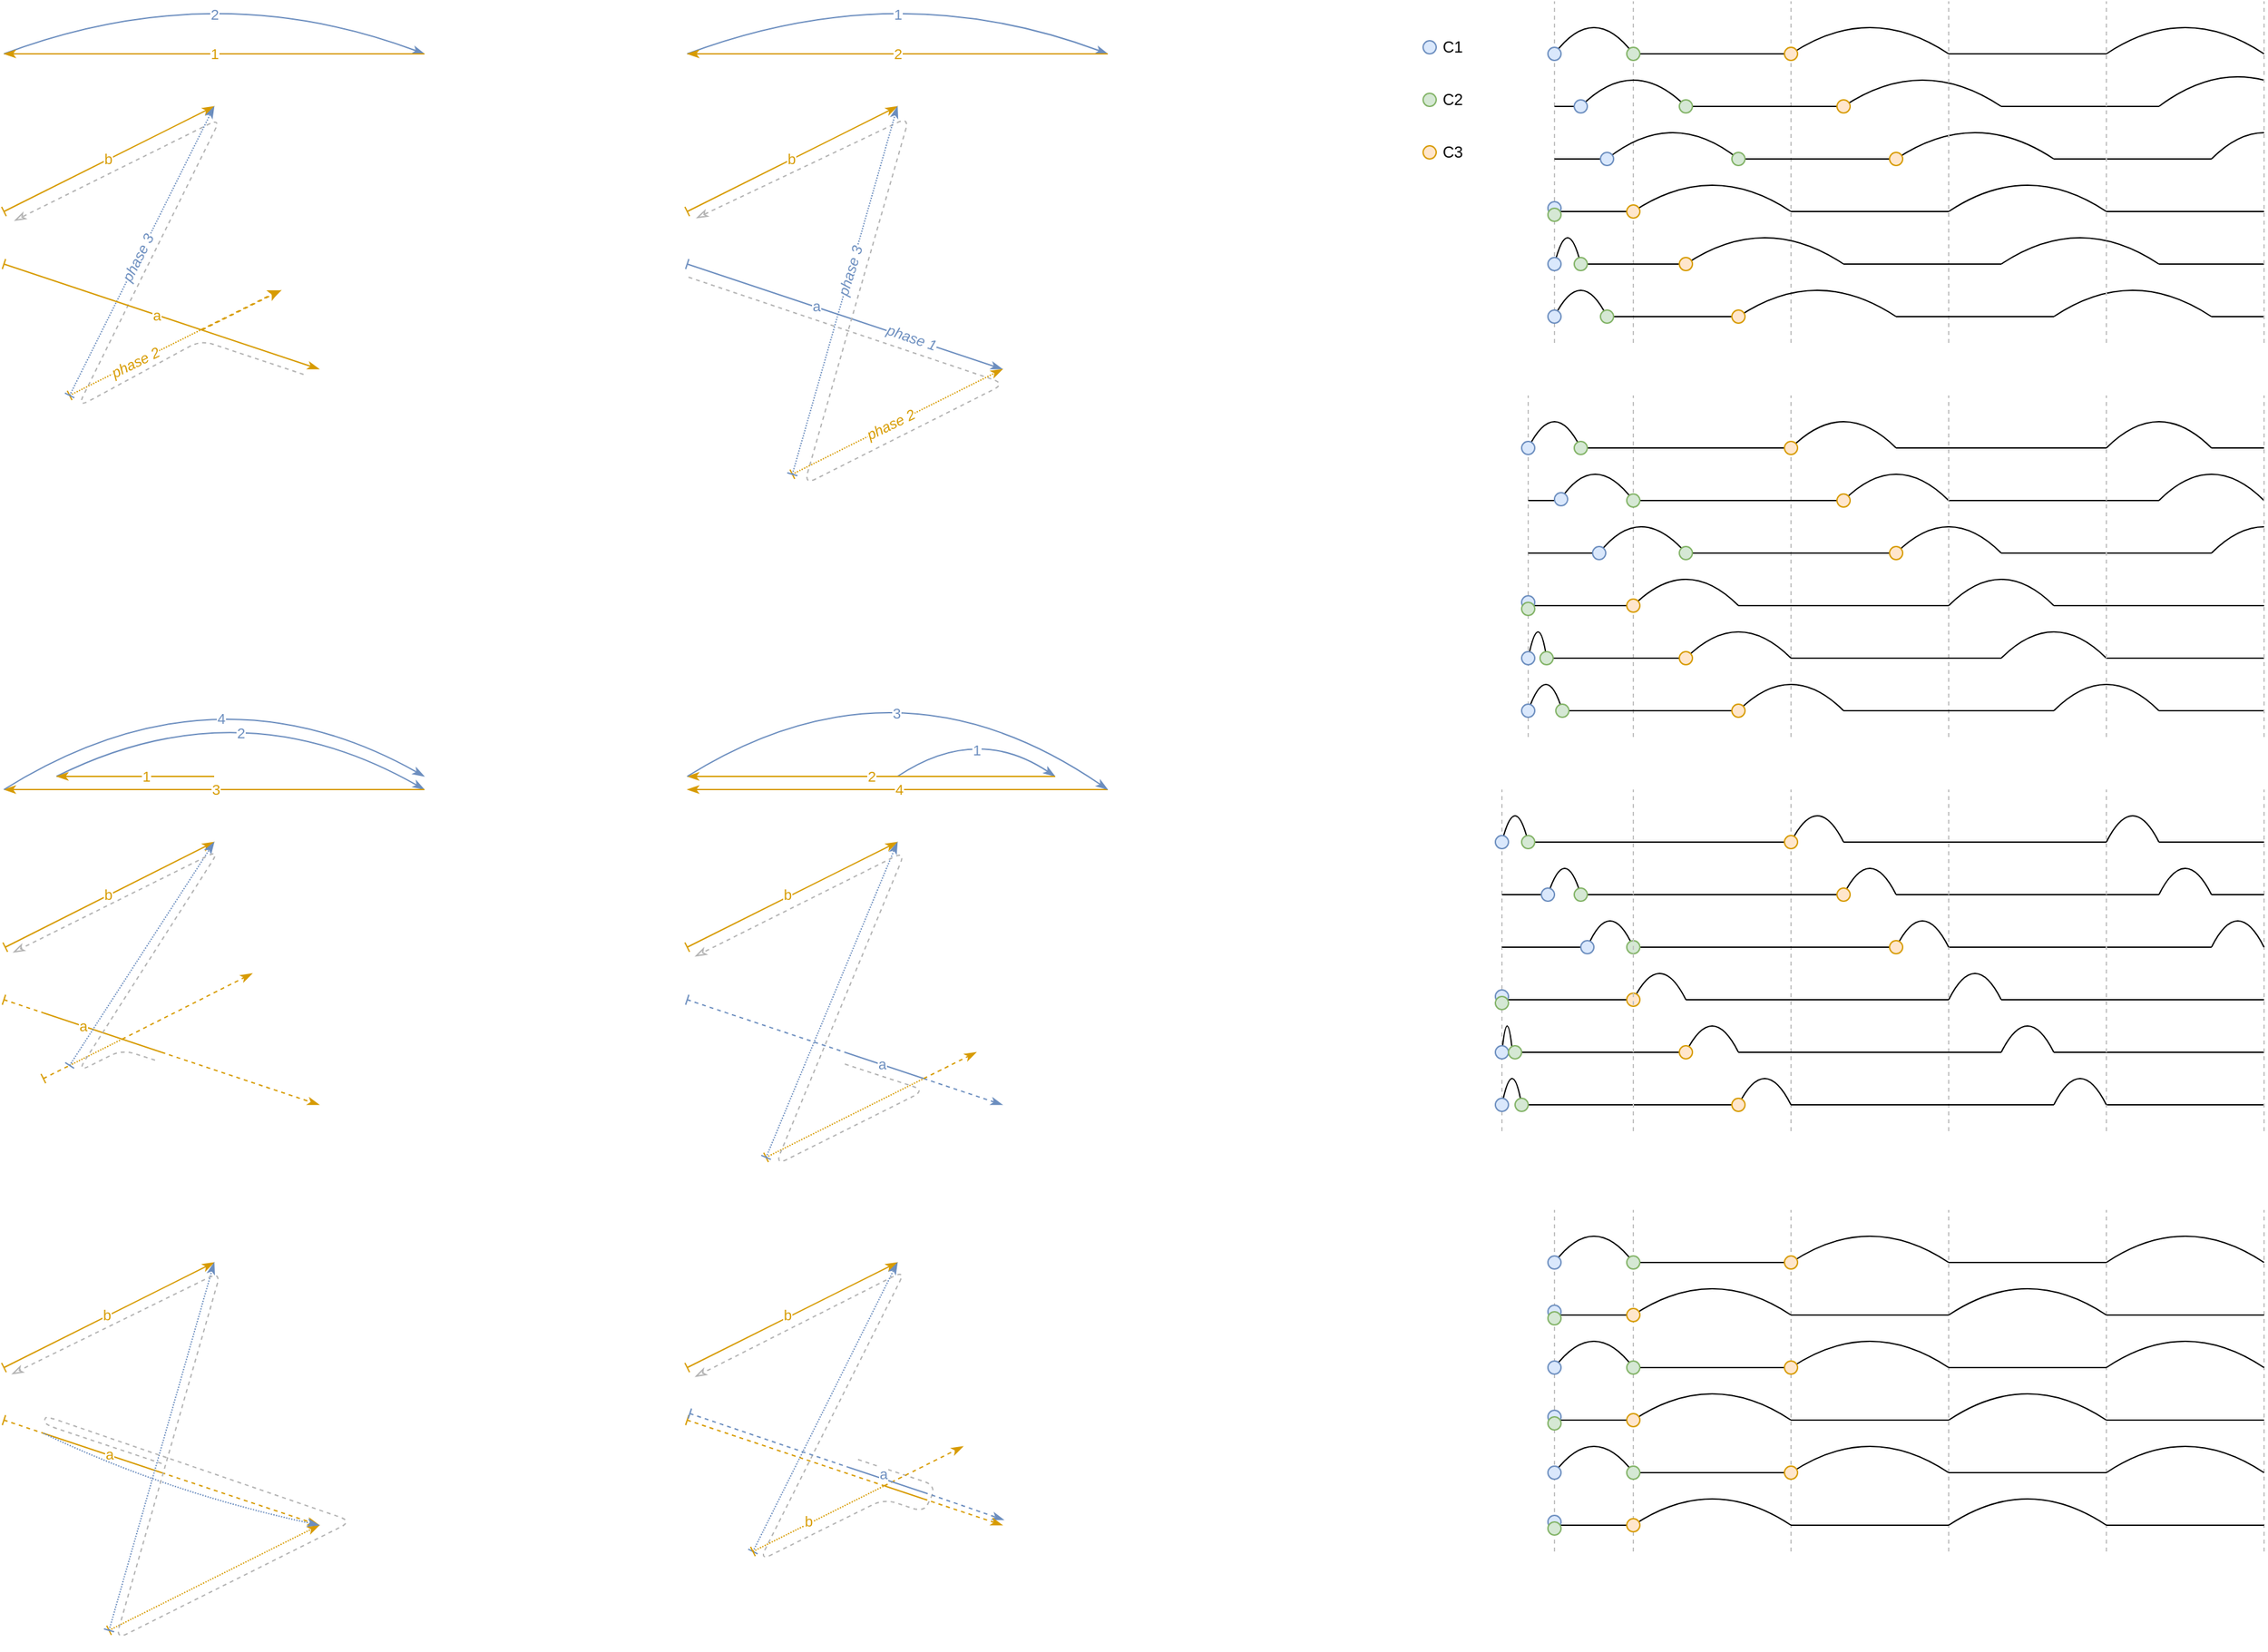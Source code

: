 <mxfile version="22.1.16" type="device">
  <diagram id="4L4DDIKQ3bU_2eWGtAkO" name="Page-1">
    <mxGraphModel dx="494" dy="263" grid="1" gridSize="10" guides="0" tooltips="1" connect="0" arrows="0" fold="1" page="1" pageScale="1" pageWidth="4681" pageHeight="3300" math="0" shadow="0">
      <root>
        <mxCell id="0" />
        <mxCell id="1" parent="0" />
        <mxCell id="dIx1owEwMWt9nK3Hzq4R-2" value="2" style="endArrow=classicThin;html=1;curved=1;endFill=1;fillColor=#dae8fc;strokeColor=#6c8ebf;fontColor=#6C8EBF;" parent="1" edge="1">
          <mxGeometry x="-0.062" y="-28" width="50" height="50" relative="1" as="geometry">
            <mxPoint x="80" y="160" as="sourcePoint" />
            <mxPoint x="400" y="160" as="targetPoint" />
            <Array as="points">
              <mxPoint x="240" y="100" />
            </Array>
            <mxPoint as="offset" />
          </mxGeometry>
        </mxCell>
        <mxCell id="dIx1owEwMWt9nK3Hzq4R-3" value="1" style="endArrow=classicThin;html=1;curved=1;endFill=1;fillColor=#ffe6cc;strokeColor=#d79b00;fontColor=#D79B00;" parent="1" edge="1">
          <mxGeometry width="50" height="50" relative="1" as="geometry">
            <mxPoint x="400" y="160" as="sourcePoint" />
            <mxPoint x="80" y="160" as="targetPoint" />
          </mxGeometry>
        </mxCell>
        <mxCell id="dIx1owEwMWt9nK3Hzq4R-4" value="" style="endArrow=classicThin;html=1;curved=1;fillColor=#ffe6cc;strokeColor=#d79b00;startArrow=baseDash;startFill=0;endFill=1;" parent="1" edge="1">
          <mxGeometry width="50" height="50" relative="1" as="geometry">
            <mxPoint x="80" y="280" as="sourcePoint" />
            <mxPoint x="240" y="200" as="targetPoint" />
          </mxGeometry>
        </mxCell>
        <mxCell id="dIx1owEwMWt9nK3Hzq4R-14" value="b" style="edgeLabel;html=1;align=center;verticalAlign=middle;resizable=0;points=[];fontColor=#D79B00;" parent="dIx1owEwMWt9nK3Hzq4R-4" vertex="1" connectable="0">
          <mxGeometry x="0.152" relative="1" as="geometry">
            <mxPoint x="-13" y="6" as="offset" />
          </mxGeometry>
        </mxCell>
        <mxCell id="dIx1owEwMWt9nK3Hzq4R-16" value="" style="endArrow=classic;html=1;fontColor=#D79B00;curved=1;fillColor=#ffe6cc;strokeColor=#d79b00;dashed=1;" parent="1" edge="1">
          <mxGeometry width="50" height="50" relative="1" as="geometry">
            <mxPoint x="230" y="370" as="sourcePoint" />
            <mxPoint x="290" y="340" as="targetPoint" />
          </mxGeometry>
        </mxCell>
        <mxCell id="dIx1owEwMWt9nK3Hzq4R-22" value="" style="endArrow=classicThin;html=1;curved=1;fillColor=#dae8fc;strokeColor=#6c8ebf;startArrow=baseDash;startFill=0;fontColor=#D79B00;endFill=1;" parent="1" edge="1">
          <mxGeometry width="50" height="50" relative="1" as="geometry">
            <mxPoint x="600" y="320" as="sourcePoint" />
            <mxPoint x="840" y="400" as="targetPoint" />
          </mxGeometry>
        </mxCell>
        <mxCell id="dIx1owEwMWt9nK3Hzq4R-23" value="a" style="edgeLabel;html=1;align=center;verticalAlign=middle;resizable=0;points=[];fontColor=#6C8EBF;" parent="dIx1owEwMWt9nK3Hzq4R-22" vertex="1" connectable="0">
          <mxGeometry x="0.105" relative="1" as="geometry">
            <mxPoint x="-35" y="-13" as="offset" />
          </mxGeometry>
        </mxCell>
        <mxCell id="dIx1owEwMWt9nK3Hzq4R-27" value="" style="endArrow=classicThin;html=1;curved=1;fillColor=#ffe6cc;strokeColor=#d79b00;startArrow=baseDash;startFill=0;endFill=1;" parent="1" edge="1">
          <mxGeometry width="50" height="50" relative="1" as="geometry">
            <mxPoint x="600" y="280" as="sourcePoint" />
            <mxPoint x="760" y="200" as="targetPoint" />
          </mxGeometry>
        </mxCell>
        <mxCell id="dIx1owEwMWt9nK3Hzq4R-28" value="b" style="edgeLabel;html=1;align=center;verticalAlign=middle;resizable=0;points=[];fontColor=#D79B00;" parent="dIx1owEwMWt9nK3Hzq4R-27" vertex="1" connectable="0">
          <mxGeometry x="0.152" relative="1" as="geometry">
            <mxPoint x="-13" y="6" as="offset" />
          </mxGeometry>
        </mxCell>
        <mxCell id="dIx1owEwMWt9nK3Hzq4R-34" value="" style="endArrow=classicThin;html=1;curved=1;endFill=1;fillColor=#dae8fc;strokeColor=#6c8ebf;" parent="1" edge="1">
          <mxGeometry width="50" height="50" relative="1" as="geometry">
            <mxPoint x="120" y="710" as="sourcePoint" />
            <mxPoint x="400" y="720" as="targetPoint" />
            <Array as="points">
              <mxPoint x="260" y="640" />
            </Array>
          </mxGeometry>
        </mxCell>
        <mxCell id="dIx1owEwMWt9nK3Hzq4R-40" value="2" style="edgeLabel;html=1;align=center;verticalAlign=middle;resizable=0;points=[];fontColor=#6C8EBF;" parent="dIx1owEwMWt9nK3Hzq4R-34" vertex="1" connectable="0">
          <mxGeometry x="-0.503" y="-12" relative="1" as="geometry">
            <mxPoint x="64" y="-9" as="offset" />
          </mxGeometry>
        </mxCell>
        <mxCell id="dIx1owEwMWt9nK3Hzq4R-35" value="" style="endArrow=classicThin;html=1;curved=1;endFill=1;fillColor=#ffe6cc;strokeColor=#d79b00;" parent="1" edge="1">
          <mxGeometry width="50" height="50" relative="1" as="geometry">
            <mxPoint x="240" y="710" as="sourcePoint" />
            <mxPoint x="120" y="710" as="targetPoint" />
          </mxGeometry>
        </mxCell>
        <mxCell id="dIx1owEwMWt9nK3Hzq4R-39" value="1" style="edgeLabel;html=1;align=center;verticalAlign=middle;resizable=0;points=[];fontColor=#D79B00;" parent="dIx1owEwMWt9nK3Hzq4R-35" vertex="1" connectable="0">
          <mxGeometry x="-0.133" relative="1" as="geometry">
            <mxPoint as="offset" />
          </mxGeometry>
        </mxCell>
        <mxCell id="dIx1owEwMWt9nK3Hzq4R-36" value="" style="endArrow=classicThin;html=1;curved=1;endFill=1;fillColor=#ffe6cc;strokeColor=#d79b00;" parent="1" edge="1">
          <mxGeometry width="50" height="50" relative="1" as="geometry">
            <mxPoint x="400" y="720" as="sourcePoint" />
            <mxPoint x="80" y="720" as="targetPoint" />
          </mxGeometry>
        </mxCell>
        <mxCell id="dIx1owEwMWt9nK3Hzq4R-41" value="3" style="edgeLabel;html=1;align=center;verticalAlign=middle;resizable=0;points=[];fontColor=#D79B00;" parent="dIx1owEwMWt9nK3Hzq4R-36" vertex="1" connectable="0">
          <mxGeometry x="-0.227" y="-2" relative="1" as="geometry">
            <mxPoint x="-36" y="2" as="offset" />
          </mxGeometry>
        </mxCell>
        <mxCell id="dIx1owEwMWt9nK3Hzq4R-38" value="" style="endArrow=classicThin;html=1;curved=1;endFill=1;fillColor=#dae8fc;strokeColor=#6c8ebf;" parent="1" edge="1">
          <mxGeometry width="50" height="50" relative="1" as="geometry">
            <mxPoint x="80" y="720" as="sourcePoint" />
            <mxPoint x="400" y="710" as="targetPoint" />
            <Array as="points">
              <mxPoint x="240" y="620" />
            </Array>
          </mxGeometry>
        </mxCell>
        <mxCell id="dIx1owEwMWt9nK3Hzq4R-65" value="4" style="edgeLabel;html=1;align=center;verticalAlign=middle;resizable=0;points=[];fontColor=#6C8EBF;" parent="dIx1owEwMWt9nK3Hzq4R-38" vertex="1" connectable="0">
          <mxGeometry x="-0.359" y="-27" relative="1" as="geometry">
            <mxPoint x="49" y="-14" as="offset" />
          </mxGeometry>
        </mxCell>
        <mxCell id="dIx1owEwMWt9nK3Hzq4R-43" value="" style="endArrow=classicThin;html=1;dashed=1;fontColor=#D79B00;rounded=1;endFill=0;fillColor=#f5f5f5;strokeColor=#B3B3B3;" parent="1" edge="1">
          <mxGeometry width="50" height="50" relative="1" as="geometry">
            <mxPoint x="308" y="404" as="sourcePoint" />
            <mxPoint x="88" y="287" as="targetPoint" />
            <Array as="points">
              <mxPoint x="230" y="378" />
              <mxPoint x="136" y="429" />
              <mxPoint x="245" y="209" />
            </Array>
          </mxGeometry>
        </mxCell>
        <mxCell id="dIx1owEwMWt9nK3Hzq4R-44" value="" style="endArrow=classicThin;html=1;rounded=1;dashed=1;strokeColor=#B3B3B3;fontColor=#D79B00;endFill=0;" parent="1" edge="1">
          <mxGeometry width="50" height="50" relative="1" as="geometry">
            <mxPoint x="601" y="330" as="sourcePoint" />
            <mxPoint x="607" y="285" as="targetPoint" />
            <Array as="points">
              <mxPoint x="842" y="411" />
              <mxPoint x="689" y="488" />
              <mxPoint x="769" y="208" />
            </Array>
          </mxGeometry>
        </mxCell>
        <mxCell id="dIx1owEwMWt9nK3Hzq4R-45" value="" style="endArrow=classicThin;html=1;curved=1;fillColor=#ffe6cc;strokeColor=#d79b00;startArrow=baseDash;startFill=0;endFill=1;" parent="1" edge="1">
          <mxGeometry width="50" height="50" relative="1" as="geometry">
            <mxPoint x="81" y="840" as="sourcePoint" />
            <mxPoint x="240" y="760" as="targetPoint" />
          </mxGeometry>
        </mxCell>
        <mxCell id="dIx1owEwMWt9nK3Hzq4R-46" value="b" style="edgeLabel;html=1;align=center;verticalAlign=middle;resizable=0;points=[];fontColor=#D79B00;" parent="dIx1owEwMWt9nK3Hzq4R-45" vertex="1" connectable="0">
          <mxGeometry x="0.152" relative="1" as="geometry">
            <mxPoint x="-14" y="6" as="offset" />
          </mxGeometry>
        </mxCell>
        <mxCell id="dIx1owEwMWt9nK3Hzq4R-47" value="" style="endArrow=none;html=1;curved=1;fillColor=#ffe6cc;strokeColor=#d79b00;startArrow=none;startFill=0;fontColor=#D79B00;endFill=0;" parent="1" edge="1">
          <mxGeometry width="50" height="50" relative="1" as="geometry">
            <mxPoint x="110" y="890" as="sourcePoint" />
            <mxPoint x="200" y="920" as="targetPoint" />
          </mxGeometry>
        </mxCell>
        <mxCell id="dIx1owEwMWt9nK3Hzq4R-48" value="a" style="edgeLabel;html=1;align=center;verticalAlign=middle;resizable=0;points=[];fontColor=#D79B00;" parent="dIx1owEwMWt9nK3Hzq4R-47" vertex="1" connectable="0">
          <mxGeometry x="0.105" relative="1" as="geometry">
            <mxPoint x="-20" y="-7" as="offset" />
          </mxGeometry>
        </mxCell>
        <mxCell id="dIx1owEwMWt9nK3Hzq4R-49" value="" style="endArrow=classicThin;html=1;fontColor=#D79B00;curved=1;fillColor=#ffe6cc;strokeColor=#d79b00;dashed=1;endFill=1;" parent="1" edge="1">
          <mxGeometry width="50" height="50" relative="1" as="geometry">
            <mxPoint x="200" y="920" as="sourcePoint" />
            <mxPoint x="320" y="960" as="targetPoint" />
          </mxGeometry>
        </mxCell>
        <mxCell id="dIx1owEwMWt9nK3Hzq4R-50" value="" style="endArrow=none;html=1;fontColor=#D79B00;curved=1;fillColor=#ffe6cc;strokeColor=#d79b00;dashed=1;endFill=0;dashPattern=1 1;startArrow=none;startFill=0;" parent="1" edge="1">
          <mxGeometry width="50" height="50" relative="1" as="geometry">
            <mxPoint x="130" y="930" as="sourcePoint" />
            <mxPoint x="170" y="910" as="targetPoint" />
          </mxGeometry>
        </mxCell>
        <mxCell id="dIx1owEwMWt9nK3Hzq4R-51" value="" style="endArrow=classicThin;html=1;fontColor=#D79B00;curved=1;fillColor=#dae8fc;strokeColor=#6c8ebf;dashed=1;dashPattern=1 1;startArrow=baseDash;startFill=0;endFill=1;" parent="1" edge="1">
          <mxGeometry width="50" height="50" relative="1" as="geometry">
            <mxPoint x="130" y="930" as="sourcePoint" />
            <mxPoint x="240" y="760" as="targetPoint" />
          </mxGeometry>
        </mxCell>
        <mxCell id="dIx1owEwMWt9nK3Hzq4R-53" value="" style="endArrow=classicThin;html=1;dashed=1;fontColor=#D79B00;rounded=1;endFill=0;fillColor=#f5f5f5;strokeColor=#B3B3B3;" parent="1" edge="1">
          <mxGeometry width="50" height="50" relative="1" as="geometry">
            <mxPoint x="195" y="926" as="sourcePoint" />
            <mxPoint x="87" y="844" as="targetPoint" />
            <Array as="points">
              <mxPoint x="170" y="918" />
              <mxPoint x="136" y="935" />
              <mxPoint x="244" y="766" />
            </Array>
          </mxGeometry>
        </mxCell>
        <mxCell id="dIx1owEwMWt9nK3Hzq4R-54" value="" style="endArrow=none;html=1;curved=1;fillColor=#ffe6cc;strokeColor=#d79b00;startArrow=baseDash;startFill=0;fontColor=#D79B00;endFill=0;dashed=1;" parent="1" edge="1">
          <mxGeometry width="50" height="50" relative="1" as="geometry">
            <mxPoint x="80" y="880" as="sourcePoint" />
            <mxPoint x="110" y="890" as="targetPoint" />
          </mxGeometry>
        </mxCell>
        <mxCell id="dIx1owEwMWt9nK3Hzq4R-56" value="" style="endArrow=none;html=1;curved=1;fillColor=#ffe6cc;strokeColor=#d79b00;startArrow=none;startFill=0;fontColor=#D79B00;endFill=0;" parent="1" edge="1">
          <mxGeometry width="50" height="50" relative="1" as="geometry">
            <mxPoint x="110" y="1210" as="sourcePoint" />
            <mxPoint x="200" y="1240" as="targetPoint" />
          </mxGeometry>
        </mxCell>
        <mxCell id="dIx1owEwMWt9nK3Hzq4R-57" value="a" style="edgeLabel;html=1;align=center;verticalAlign=middle;resizable=0;points=[];fontColor=#D79B00;" parent="dIx1owEwMWt9nK3Hzq4R-56" vertex="1" connectable="0">
          <mxGeometry x="0.105" relative="1" as="geometry">
            <mxPoint y="-1" as="offset" />
          </mxGeometry>
        </mxCell>
        <mxCell id="dIx1owEwMWt9nK3Hzq4R-58" value="" style="endArrow=classicThin;html=1;fontColor=#D79B00;curved=1;fillColor=#ffe6cc;strokeColor=#d79b00;dashed=1;endFill=1;" parent="1" edge="1">
          <mxGeometry width="50" height="50" relative="1" as="geometry">
            <mxPoint x="200" y="1240" as="sourcePoint" />
            <mxPoint x="320" y="1280" as="targetPoint" />
          </mxGeometry>
        </mxCell>
        <mxCell id="dIx1owEwMWt9nK3Hzq4R-59" value="" style="endArrow=none;html=1;curved=1;fillColor=#ffe6cc;strokeColor=#d79b00;startArrow=baseDash;startFill=0;fontColor=#D79B00;endFill=0;dashed=1;" parent="1" edge="1">
          <mxGeometry width="50" height="50" relative="1" as="geometry">
            <mxPoint x="80" y="1200" as="sourcePoint" />
            <mxPoint x="110" y="1210" as="targetPoint" />
          </mxGeometry>
        </mxCell>
        <mxCell id="dIx1owEwMWt9nK3Hzq4R-60" value="" style="endArrow=classicThin;html=1;curved=1;fillColor=#ffe6cc;strokeColor=#d79b00;startArrow=baseDash;startFill=0;endFill=1;" parent="1" edge="1">
          <mxGeometry width="50" height="50" relative="1" as="geometry">
            <mxPoint x="80" y="1160" as="sourcePoint" />
            <mxPoint x="240" y="1080" as="targetPoint" />
          </mxGeometry>
        </mxCell>
        <mxCell id="dIx1owEwMWt9nK3Hzq4R-61" value="b" style="edgeLabel;html=1;align=center;verticalAlign=middle;resizable=0;points=[];fontColor=#D79B00;" parent="dIx1owEwMWt9nK3Hzq4R-60" vertex="1" connectable="0">
          <mxGeometry x="0.152" relative="1" as="geometry">
            <mxPoint x="-14" y="6" as="offset" />
          </mxGeometry>
        </mxCell>
        <mxCell id="dIx1owEwMWt9nK3Hzq4R-63" value="" style="endArrow=classicThin;html=1;curved=1;fillColor=#ffe6cc;strokeColor=#d79b00;startArrow=baseDash;startFill=0;dashed=1;dashPattern=1 1;endFill=1;" parent="1" edge="1">
          <mxGeometry width="50" height="50" relative="1" as="geometry">
            <mxPoint x="160" y="1360" as="sourcePoint" />
            <mxPoint x="320" y="1280" as="targetPoint" />
          </mxGeometry>
        </mxCell>
        <mxCell id="dIx1owEwMWt9nK3Hzq4R-64" value="" style="endArrow=classicThin;html=1;fontColor=#D79B00;curved=1;fillColor=#dae8fc;strokeColor=#6c8ebf;dashed=1;dashPattern=1 1;startArrow=baseDash;startFill=0;endFill=1;" parent="1" edge="1">
          <mxGeometry width="50" height="50" relative="1" as="geometry">
            <mxPoint x="160" y="1360" as="sourcePoint" />
            <mxPoint x="240" y="1080" as="targetPoint" />
          </mxGeometry>
        </mxCell>
        <mxCell id="dIx1owEwMWt9nK3Hzq4R-29" value="" style="endArrow=classicThin;html=1;curved=1;fillColor=#ffe6cc;strokeColor=#d79b00;startArrow=baseDash;startFill=0;dashed=1;dashPattern=1 1;endFill=1;" parent="1" edge="1">
          <mxGeometry width="50" height="50" relative="1" as="geometry">
            <mxPoint x="680" y="480" as="sourcePoint" />
            <mxPoint x="840" y="400" as="targetPoint" />
          </mxGeometry>
        </mxCell>
        <mxCell id="dIx1owEwMWt9nK3Hzq4R-18" value="" style="endArrow=none;html=1;fontColor=#D79B00;curved=1;fillColor=#ffe6cc;strokeColor=#d79b00;dashed=1;endFill=0;dashPattern=1 1;startArrow=baseDash;startFill=0;" parent="1" edge="1">
          <mxGeometry width="50" height="50" relative="1" as="geometry">
            <mxPoint x="130" y="420" as="sourcePoint" />
            <mxPoint x="230" y="370" as="targetPoint" />
          </mxGeometry>
        </mxCell>
        <mxCell id="dIx1owEwMWt9nK3Hzq4R-19" value="" style="endArrow=classicThin;html=1;fontColor=#D79B00;curved=1;fillColor=#dae8fc;strokeColor=#6c8ebf;dashed=1;dashPattern=1 1;startArrow=baseDash;startFill=0;endFill=1;" parent="1" edge="1">
          <mxGeometry width="50" height="50" relative="1" as="geometry">
            <mxPoint x="130" y="420" as="sourcePoint" />
            <mxPoint x="240" y="200" as="targetPoint" />
          </mxGeometry>
        </mxCell>
        <mxCell id="dIx1owEwMWt9nK3Hzq4R-31" value="" style="endArrow=classicThin;html=1;curved=1;fillColor=#dae8fc;strokeColor=#6c8ebf;startArrow=baseDash;startFill=0;fontColor=#D79B00;dashed=1;dashPattern=1 1;endFill=1;" parent="1" edge="1">
          <mxGeometry width="50" height="50" relative="1" as="geometry">
            <mxPoint x="680" y="480" as="sourcePoint" />
            <mxPoint x="760" y="200" as="targetPoint" />
          </mxGeometry>
        </mxCell>
        <mxCell id="dIx1owEwMWt9nK3Hzq4R-62" value="" style="endArrow=classicThin;html=1;fontColor=#D79B00;curved=1;fillColor=#dae8fc;strokeColor=#6c8ebf;dashed=1;dashPattern=1 1;endFill=1;" parent="1" edge="1">
          <mxGeometry width="50" height="50" relative="1" as="geometry">
            <mxPoint x="110" y="1210" as="sourcePoint" />
            <mxPoint x="320" y="1280" as="targetPoint" />
            <Array as="points">
              <mxPoint x="204" y="1255" />
            </Array>
          </mxGeometry>
        </mxCell>
        <mxCell id="dIx1owEwMWt9nK3Hzq4R-66" value="" style="endArrow=classicThin;html=1;dashed=1;fontColor=#D79B00;rounded=1;endFill=0;fillColor=#f5f5f5;strokeColor=#B3B3B3;" parent="1" edge="1">
          <mxGeometry width="50" height="50" relative="1" as="geometry">
            <mxPoint x="200" y="1233" as="sourcePoint" />
            <mxPoint x="86" y="1165" as="targetPoint" />
            <Array as="points">
              <mxPoint x="110" y="1203" />
              <mxPoint x="112" y="1197" />
              <mxPoint x="345" y="1277" />
              <mxPoint x="165" y="1367" />
              <mxPoint x="245" y="1087" />
            </Array>
          </mxGeometry>
        </mxCell>
        <mxCell id="dIx1owEwMWt9nK3Hzq4R-67" value="" style="endArrow=none;html=1;curved=1;fillColor=#dae8fc;strokeColor=#6c8ebf;startArrow=baseDash;startFill=0;fontColor=#D79B00;endFill=0;dashed=1;" parent="1" edge="1">
          <mxGeometry width="50" height="50" relative="1" as="geometry">
            <mxPoint x="600" y="880" as="sourcePoint" />
            <mxPoint x="720" y="920" as="targetPoint" />
          </mxGeometry>
        </mxCell>
        <mxCell id="dIx1owEwMWt9nK3Hzq4R-69" value="" style="endArrow=classicThin;html=1;curved=1;fillColor=#ffe6cc;strokeColor=#d79b00;startArrow=baseDash;startFill=0;endFill=1;" parent="1" edge="1">
          <mxGeometry width="50" height="50" relative="1" as="geometry">
            <mxPoint x="600" y="840" as="sourcePoint" />
            <mxPoint x="760" y="760" as="targetPoint" />
          </mxGeometry>
        </mxCell>
        <mxCell id="dIx1owEwMWt9nK3Hzq4R-70" value="b" style="edgeLabel;html=1;align=center;verticalAlign=middle;resizable=0;points=[];fontColor=#D79B00;" parent="dIx1owEwMWt9nK3Hzq4R-69" vertex="1" connectable="0">
          <mxGeometry x="0.152" relative="1" as="geometry">
            <mxPoint x="-16" y="6" as="offset" />
          </mxGeometry>
        </mxCell>
        <mxCell id="dIx1owEwMWt9nK3Hzq4R-72" value="" style="endArrow=none;html=1;curved=1;fillColor=#ffe6cc;strokeColor=#d79b00;startArrow=baseDash;startFill=0;dashed=1;dashPattern=1 1;endFill=0;" parent="1" edge="1">
          <mxGeometry width="50" height="50" relative="1" as="geometry">
            <mxPoint x="660" y="1000" as="sourcePoint" />
            <mxPoint x="780" y="940" as="targetPoint" />
          </mxGeometry>
        </mxCell>
        <mxCell id="dIx1owEwMWt9nK3Hzq4R-73" value="" style="endArrow=classicThin;html=1;curved=1;fillColor=#dae8fc;strokeColor=#6c8ebf;startArrow=baseDash;startFill=0;fontColor=#D79B00;dashed=1;dashPattern=1 1;endFill=1;" parent="1" edge="1">
          <mxGeometry width="50" height="50" relative="1" as="geometry">
            <mxPoint x="660" y="1000" as="sourcePoint" />
            <mxPoint x="760" y="760" as="targetPoint" />
          </mxGeometry>
        </mxCell>
        <mxCell id="dIx1owEwMWt9nK3Hzq4R-74" value="" style="endArrow=none;html=1;curved=1;fillColor=#dae8fc;strokeColor=#6c8ebf;startArrow=none;startFill=0;fontColor=#D79B00;endFill=0;" parent="1" edge="1">
          <mxGeometry width="50" height="50" relative="1" as="geometry">
            <mxPoint x="720" y="920" as="sourcePoint" />
            <mxPoint x="780" y="940" as="targetPoint" />
          </mxGeometry>
        </mxCell>
        <mxCell id="dIx1owEwMWt9nK3Hzq4R-75" value="a" style="edgeLabel;html=1;align=center;verticalAlign=middle;resizable=0;points=[];fontColor=#6C8EBF;" parent="dIx1owEwMWt9nK3Hzq4R-74" vertex="1" connectable="0">
          <mxGeometry x="0.105" relative="1" as="geometry">
            <mxPoint x="-5" y="-2" as="offset" />
          </mxGeometry>
        </mxCell>
        <mxCell id="dIx1owEwMWt9nK3Hzq4R-76" value="" style="endArrow=classicThin;html=1;curved=1;fillColor=#dae8fc;strokeColor=#6c8ebf;startArrow=none;startFill=0;fontColor=#D79B00;dashed=1;endFill=1;" parent="1" edge="1">
          <mxGeometry width="50" height="50" relative="1" as="geometry">
            <mxPoint x="780" y="940" as="sourcePoint" />
            <mxPoint x="840" y="960" as="targetPoint" />
          </mxGeometry>
        </mxCell>
        <mxCell id="dIx1owEwMWt9nK3Hzq4R-78" value="" style="endArrow=classicThin;html=1;curved=1;endFill=1;fillColor=#dae8fc;strokeColor=#6c8ebf;" parent="1" edge="1">
          <mxGeometry width="50" height="50" relative="1" as="geometry">
            <mxPoint x="760" y="710" as="sourcePoint" />
            <mxPoint x="880" y="710" as="targetPoint" />
            <Array as="points">
              <mxPoint x="820" y="670" />
            </Array>
          </mxGeometry>
        </mxCell>
        <mxCell id="dIx1owEwMWt9nK3Hzq4R-79" value="1" style="edgeLabel;html=1;align=center;verticalAlign=middle;resizable=0;points=[];fontColor=#6C8EBF;" parent="dIx1owEwMWt9nK3Hzq4R-78" vertex="1" connectable="0">
          <mxGeometry x="-0.503" y="-12" relative="1" as="geometry">
            <mxPoint x="23" y="-10" as="offset" />
          </mxGeometry>
        </mxCell>
        <mxCell id="dIx1owEwMWt9nK3Hzq4R-80" value="" style="endArrow=classicThin;html=1;curved=1;endFill=1;fillColor=#ffe6cc;strokeColor=#d79b00;" parent="1" edge="1">
          <mxGeometry width="50" height="50" relative="1" as="geometry">
            <mxPoint x="880" y="710" as="sourcePoint" />
            <mxPoint x="600" y="710" as="targetPoint" />
          </mxGeometry>
        </mxCell>
        <mxCell id="dIx1owEwMWt9nK3Hzq4R-81" value="2" style="edgeLabel;html=1;align=center;verticalAlign=middle;resizable=0;points=[];fontColor=#D79B00;" parent="dIx1owEwMWt9nK3Hzq4R-80" vertex="1" connectable="0">
          <mxGeometry x="-0.133" relative="1" as="geometry">
            <mxPoint x="-19" as="offset" />
          </mxGeometry>
        </mxCell>
        <mxCell id="dIx1owEwMWt9nK3Hzq4R-82" value="" style="endArrow=classicThin;html=1;curved=1;endFill=1;fillColor=#ffe6cc;strokeColor=#d79b00;" parent="1" edge="1">
          <mxGeometry width="50" height="50" relative="1" as="geometry">
            <mxPoint x="920" y="720" as="sourcePoint" />
            <mxPoint x="600" y="720" as="targetPoint" />
          </mxGeometry>
        </mxCell>
        <mxCell id="dIx1owEwMWt9nK3Hzq4R-83" value="4" style="edgeLabel;html=1;align=center;verticalAlign=middle;resizable=0;points=[];fontColor=#D79B00;" parent="dIx1owEwMWt9nK3Hzq4R-82" vertex="1" connectable="0">
          <mxGeometry x="-0.227" y="-2" relative="1" as="geometry">
            <mxPoint x="-36" y="2" as="offset" />
          </mxGeometry>
        </mxCell>
        <mxCell id="dIx1owEwMWt9nK3Hzq4R-84" value="" style="endArrow=classicThin;html=1;curved=1;endFill=1;fillColor=#dae8fc;strokeColor=#6c8ebf;" parent="1" edge="1">
          <mxGeometry width="50" height="50" relative="1" as="geometry">
            <mxPoint x="600" y="710" as="sourcePoint" />
            <mxPoint x="920" y="720" as="targetPoint" />
            <Array as="points">
              <mxPoint x="760" y="610" />
            </Array>
          </mxGeometry>
        </mxCell>
        <mxCell id="dIx1owEwMWt9nK3Hzq4R-85" value="3" style="edgeLabel;html=1;align=center;verticalAlign=middle;resizable=0;points=[];fontColor=#6C8EBF;" parent="dIx1owEwMWt9nK3Hzq4R-84" vertex="1" connectable="0">
          <mxGeometry x="-0.359" y="-27" relative="1" as="geometry">
            <mxPoint x="41" y="-6" as="offset" />
          </mxGeometry>
        </mxCell>
        <mxCell id="dIx1owEwMWt9nK3Hzq4R-86" value="" style="endArrow=classicThin;html=1;rounded=1;dashed=1;strokeColor=#B3B3B3;fontColor=#D79B00;endFill=0;" parent="1" edge="1">
          <mxGeometry width="50" height="50" relative="1" as="geometry">
            <mxPoint x="720" y="929" as="sourcePoint" />
            <mxPoint x="606" y="847" as="targetPoint" />
            <Array as="points">
              <mxPoint x="781" y="949" />
              <mxPoint x="667" y="1006" />
              <mxPoint x="766" y="767" />
            </Array>
          </mxGeometry>
        </mxCell>
        <mxCell id="dIx1owEwMWt9nK3Hzq4R-88" value="" style="endArrow=classicThin;html=1;curved=1;fillColor=#ffe6cc;strokeColor=#d79b00;startArrow=baseDash;startFill=0;endFill=1;" parent="1" edge="1">
          <mxGeometry width="50" height="50" relative="1" as="geometry">
            <mxPoint x="600" y="1160" as="sourcePoint" />
            <mxPoint x="760" y="1080" as="targetPoint" />
          </mxGeometry>
        </mxCell>
        <mxCell id="dIx1owEwMWt9nK3Hzq4R-89" value="b" style="edgeLabel;html=1;align=center;verticalAlign=middle;resizable=0;points=[];fontColor=#D79B00;" parent="dIx1owEwMWt9nK3Hzq4R-88" vertex="1" connectable="0">
          <mxGeometry x="0.152" relative="1" as="geometry">
            <mxPoint x="-16" y="6" as="offset" />
          </mxGeometry>
        </mxCell>
        <mxCell id="dIx1owEwMWt9nK3Hzq4R-91" value="" style="endArrow=classicThin;html=1;curved=1;fillColor=#dae8fc;strokeColor=#6c8ebf;startArrow=baseDash;startFill=0;fontColor=#D79B00;dashed=1;dashPattern=1 1;endFill=1;" parent="1" edge="1">
          <mxGeometry width="50" height="50" relative="1" as="geometry">
            <mxPoint x="650" y="1300" as="sourcePoint" />
            <mxPoint x="760" y="1080" as="targetPoint" />
          </mxGeometry>
        </mxCell>
        <mxCell id="dIx1owEwMWt9nK3Hzq4R-95" value="" style="endArrow=classicThin;html=1;rounded=1;dashed=1;strokeColor=#B3B3B3;fontColor=#D79B00;endFill=0;" parent="1" edge="1">
          <mxGeometry width="50" height="50" relative="1" as="geometry">
            <mxPoint x="730" y="1230" as="sourcePoint" />
            <mxPoint x="606" y="1167" as="targetPoint" />
            <Array as="points">
              <mxPoint x="790" y="1250" />
              <mxPoint x="780" y="1270" />
              <mxPoint x="750" y="1260" />
              <mxPoint x="655" y="1307" />
              <mxPoint x="766" y="1086" />
            </Array>
          </mxGeometry>
        </mxCell>
        <mxCell id="dIx1owEwMWt9nK3Hzq4R-90" value="" style="endArrow=none;html=1;curved=1;fillColor=#ffe6cc;strokeColor=#d79b00;startArrow=none;startFill=0;endFill=0;" parent="1" edge="1">
          <mxGeometry width="50" height="50" relative="1" as="geometry">
            <mxPoint x="750" y="1250" as="sourcePoint" />
            <mxPoint x="780" y="1260" as="targetPoint" />
          </mxGeometry>
        </mxCell>
        <mxCell id="dIx1owEwMWt9nK3Hzq4R-97" value="" style="endArrow=none;html=1;curved=1;fillColor=#ffe6cc;strokeColor=#d79b00;startArrow=baseDash;startFill=0;endFill=0;dashed=1;dashPattern=1 1;" parent="1" edge="1">
          <mxGeometry width="50" height="50" relative="1" as="geometry">
            <mxPoint x="650" y="1300" as="sourcePoint" />
            <mxPoint x="750" y="1250" as="targetPoint" />
          </mxGeometry>
        </mxCell>
        <mxCell id="dIx1owEwMWt9nK3Hzq4R-98" value="b" style="edgeLabel;html=1;align=center;verticalAlign=middle;resizable=0;points=[];fontColor=#D79B00;" parent="dIx1owEwMWt9nK3Hzq4R-97" vertex="1" connectable="0">
          <mxGeometry x="0.152" relative="1" as="geometry">
            <mxPoint x="-16" y="6" as="offset" />
          </mxGeometry>
        </mxCell>
        <mxCell id="dIx1owEwMWt9nK3Hzq4R-99" value="" style="endArrow=none;html=1;curved=1;fillColor=#ffe6cc;strokeColor=#d79b00;startArrow=baseDash;startFill=0;dashed=1;endFill=0;" parent="1" edge="1">
          <mxGeometry width="50" height="50" relative="1" as="geometry">
            <mxPoint x="600" y="1200" as="sourcePoint" />
            <mxPoint x="750" y="1250" as="targetPoint" />
          </mxGeometry>
        </mxCell>
        <mxCell id="dIx1owEwMWt9nK3Hzq4R-101" value="1" style="endArrow=classicThin;html=1;curved=1;endFill=1;fillColor=#dae8fc;strokeColor=#6c8ebf;fontColor=#6C8EBF;" parent="1" edge="1">
          <mxGeometry x="-0.062" y="-28" width="50" height="50" relative="1" as="geometry">
            <mxPoint x="600" y="160" as="sourcePoint" />
            <mxPoint x="920" y="160" as="targetPoint" />
            <Array as="points">
              <mxPoint x="760" y="100" />
            </Array>
            <mxPoint as="offset" />
          </mxGeometry>
        </mxCell>
        <mxCell id="dIx1owEwMWt9nK3Hzq4R-102" value="2" style="endArrow=classicThin;html=1;curved=1;endFill=1;fillColor=#ffe6cc;strokeColor=#d79b00;fontColor=#D79B00;" parent="1" edge="1">
          <mxGeometry width="50" height="50" relative="1" as="geometry">
            <mxPoint x="920" y="160" as="sourcePoint" />
            <mxPoint x="600" y="160" as="targetPoint" />
          </mxGeometry>
        </mxCell>
        <mxCell id="dIx1owEwMWt9nK3Hzq4R-105" value="" style="endArrow=classicThin;html=1;curved=1;fillColor=#ffe6cc;strokeColor=#d79b00;startArrow=none;startFill=0;dashed=1;endFill=1;" parent="1" edge="1">
          <mxGeometry width="50" height="50" relative="1" as="geometry">
            <mxPoint x="170" y="910" as="sourcePoint" />
            <mxPoint x="269" y="860" as="targetPoint" />
          </mxGeometry>
        </mxCell>
        <mxCell id="dIx1owEwMWt9nK3Hzq4R-107" value="" style="endArrow=classicThin;html=1;curved=1;fillColor=#ffe6cc;strokeColor=#d79b00;startArrow=none;startFill=0;dashed=1;endFill=1;" parent="1" edge="1">
          <mxGeometry width="50" height="50" relative="1" as="geometry">
            <mxPoint x="750" y="1250" as="sourcePoint" />
            <mxPoint x="810" y="1220" as="targetPoint" />
          </mxGeometry>
        </mxCell>
        <mxCell id="dIx1owEwMWt9nK3Hzq4R-108" value="" style="endArrow=none;html=1;curved=1;fillColor=#ffe6cc;strokeColor=#d79b00;startArrow=baseDash;startFill=0;fontColor=#D79B00;endFill=0;dashed=1;" parent="1" edge="1">
          <mxGeometry width="50" height="50" relative="1" as="geometry">
            <mxPoint x="110" y="940" as="sourcePoint" />
            <mxPoint x="130" y="930" as="targetPoint" />
          </mxGeometry>
        </mxCell>
        <mxCell id="dIx1owEwMWt9nK3Hzq4R-113" value="" style="endArrow=none;html=1;curved=1;fillColor=#dae8fc;strokeColor=#6c8ebf;startArrow=baseDash;startFill=0;fontColor=#D79B00;endFill=0;dashed=1;" parent="1" edge="1">
          <mxGeometry width="50" height="50" relative="1" as="geometry">
            <mxPoint x="602" y="1195" as="sourcePoint" />
            <mxPoint x="723" y="1236" as="targetPoint" />
          </mxGeometry>
        </mxCell>
        <mxCell id="dIx1owEwMWt9nK3Hzq4R-114" value="" style="endArrow=none;html=1;curved=1;fillColor=#dae8fc;strokeColor=#6c8ebf;startArrow=none;startFill=0;fontColor=#D79B00;endFill=0;" parent="1" edge="1">
          <mxGeometry width="50" height="50" relative="1" as="geometry">
            <mxPoint x="723" y="1236" as="sourcePoint" />
            <mxPoint x="783" y="1256" as="targetPoint" />
          </mxGeometry>
        </mxCell>
        <mxCell id="dIx1owEwMWt9nK3Hzq4R-115" value="a" style="edgeLabel;html=1;align=center;verticalAlign=middle;resizable=0;points=[];fontColor=#6C8EBF;" parent="dIx1owEwMWt9nK3Hzq4R-114" vertex="1" connectable="0">
          <mxGeometry x="0.105" relative="1" as="geometry">
            <mxPoint x="-7" y="-6" as="offset" />
          </mxGeometry>
        </mxCell>
        <mxCell id="dIx1owEwMWt9nK3Hzq4R-116" value="" style="endArrow=classicThin;html=1;curved=1;fillColor=#dae8fc;strokeColor=#6c8ebf;startArrow=none;startFill=0;fontColor=#D79B00;dashed=1;endFill=1;" parent="1" edge="1">
          <mxGeometry width="50" height="50" relative="1" as="geometry">
            <mxPoint x="786" y="1257" as="sourcePoint" />
            <mxPoint x="841" y="1276" as="targetPoint" />
          </mxGeometry>
        </mxCell>
        <mxCell id="dIx1owEwMWt9nK3Hzq4R-117" value="" style="endArrow=classicThin;html=1;curved=1;fillColor=#ffe6cc;strokeColor=#d79b00;startArrow=none;startFill=0;dashed=1;endFill=1;" parent="1" edge="1">
          <mxGeometry width="50" height="50" relative="1" as="geometry">
            <mxPoint x="780" y="940" as="sourcePoint" />
            <mxPoint x="820" y="920" as="targetPoint" />
          </mxGeometry>
        </mxCell>
        <mxCell id="dIx1owEwMWt9nK3Hzq4R-118" value="" style="endArrow=classicThin;html=1;curved=1;fillColor=#ffe6cc;strokeColor=#d79b00;startArrow=none;startFill=0;dashed=1;endFill=1;" parent="1" edge="1">
          <mxGeometry width="50" height="50" relative="1" as="geometry">
            <mxPoint x="780" y="1260" as="sourcePoint" />
            <mxPoint x="840" y="1280" as="targetPoint" />
          </mxGeometry>
        </mxCell>
        <mxCell id="m6Hq1n8jbl_uhr_pyz6t-1" value="" style="endArrow=none;html=1;rounded=0;" parent="1" edge="1">
          <mxGeometry width="50" height="50" relative="1" as="geometry">
            <mxPoint x="1320" y="160" as="sourcePoint" />
            <mxPoint x="1440" y="160" as="targetPoint" />
          </mxGeometry>
        </mxCell>
        <mxCell id="m6Hq1n8jbl_uhr_pyz6t-2" value="" style="curved=1;endArrow=none;html=1;rounded=0;endFill=0;" parent="1" edge="1">
          <mxGeometry width="50" height="50" relative="1" as="geometry">
            <mxPoint x="1440" y="160" as="sourcePoint" />
            <mxPoint x="1560" y="160" as="targetPoint" />
            <Array as="points">
              <mxPoint x="1500" y="120" />
            </Array>
          </mxGeometry>
        </mxCell>
        <mxCell id="m6Hq1n8jbl_uhr_pyz6t-3" value="" style="endArrow=none;dashed=1;html=1;rounded=0;fillColor=#f5f5f5;strokeColor=#C2C2C2;" parent="1" edge="1">
          <mxGeometry width="50" height="50" relative="1" as="geometry">
            <mxPoint x="1320" y="380" as="sourcePoint" />
            <mxPoint x="1320" y="120" as="targetPoint" />
          </mxGeometry>
        </mxCell>
        <mxCell id="m6Hq1n8jbl_uhr_pyz6t-4" value="" style="curved=1;endArrow=none;html=1;rounded=0;endFill=0;" parent="1" edge="1">
          <mxGeometry width="50" height="50" relative="1" as="geometry">
            <mxPoint x="1260" y="160" as="sourcePoint" />
            <mxPoint x="1320" y="160" as="targetPoint" />
            <Array as="points">
              <mxPoint x="1290" y="120" />
            </Array>
          </mxGeometry>
        </mxCell>
        <mxCell id="m6Hq1n8jbl_uhr_pyz6t-11" value="" style="endArrow=none;html=1;rounded=0;" parent="1" edge="1">
          <mxGeometry width="50" height="50" relative="1" as="geometry">
            <mxPoint x="1560" y="160" as="sourcePoint" />
            <mxPoint x="1680" y="160" as="targetPoint" />
          </mxGeometry>
        </mxCell>
        <mxCell id="m6Hq1n8jbl_uhr_pyz6t-12" value="" style="curved=1;endArrow=none;html=1;rounded=0;endFill=0;" parent="1" edge="1">
          <mxGeometry width="50" height="50" relative="1" as="geometry">
            <mxPoint x="1680" y="160" as="sourcePoint" />
            <mxPoint x="1800" y="160" as="targetPoint" />
            <Array as="points">
              <mxPoint x="1740" y="120" />
            </Array>
          </mxGeometry>
        </mxCell>
        <mxCell id="m6Hq1n8jbl_uhr_pyz6t-13" value="" style="curved=1;endArrow=none;html=1;rounded=0;endFill=0;" parent="1" edge="1">
          <mxGeometry width="50" height="50" relative="1" as="geometry">
            <mxPoint x="1480" y="200" as="sourcePoint" />
            <mxPoint x="1600" y="200" as="targetPoint" />
            <Array as="points">
              <mxPoint x="1540" y="160" />
            </Array>
          </mxGeometry>
        </mxCell>
        <mxCell id="m6Hq1n8jbl_uhr_pyz6t-14" value="" style="endArrow=none;html=1;rounded=0;" parent="1" edge="1">
          <mxGeometry width="50" height="50" relative="1" as="geometry">
            <mxPoint x="1600" y="200" as="sourcePoint" />
            <mxPoint x="1720" y="200" as="targetPoint" />
          </mxGeometry>
        </mxCell>
        <mxCell id="m6Hq1n8jbl_uhr_pyz6t-15" value="" style="curved=1;endArrow=none;html=1;rounded=0;endFill=0;" parent="1" edge="1">
          <mxGeometry width="50" height="50" relative="1" as="geometry">
            <mxPoint x="1520" y="240" as="sourcePoint" />
            <mxPoint x="1640" y="240" as="targetPoint" />
            <Array as="points">
              <mxPoint x="1580" y="200" />
            </Array>
          </mxGeometry>
        </mxCell>
        <mxCell id="m6Hq1n8jbl_uhr_pyz6t-16" value="" style="endArrow=none;html=1;rounded=0;" parent="1" edge="1">
          <mxGeometry width="50" height="50" relative="1" as="geometry">
            <mxPoint x="1640" y="240" as="sourcePoint" />
            <mxPoint x="1760" y="240" as="targetPoint" />
          </mxGeometry>
        </mxCell>
        <mxCell id="m6Hq1n8jbl_uhr_pyz6t-17" value="" style="curved=1;endArrow=none;html=1;rounded=0;endFill=0;" parent="1" edge="1">
          <mxGeometry width="50" height="50" relative="1" as="geometry">
            <mxPoint x="1560" y="280" as="sourcePoint" />
            <mxPoint x="1680" y="280" as="targetPoint" />
            <Array as="points">
              <mxPoint x="1620" y="240" />
            </Array>
          </mxGeometry>
        </mxCell>
        <mxCell id="m6Hq1n8jbl_uhr_pyz6t-18" value="" style="endArrow=none;html=1;rounded=0;" parent="1" edge="1">
          <mxGeometry width="50" height="50" relative="1" as="geometry">
            <mxPoint x="1680" y="280" as="sourcePoint" />
            <mxPoint x="1800" y="280" as="targetPoint" />
          </mxGeometry>
        </mxCell>
        <mxCell id="m6Hq1n8jbl_uhr_pyz6t-19" value="" style="curved=1;endArrow=none;html=1;rounded=0;endFill=0;" parent="1" edge="1">
          <mxGeometry width="50" height="50" relative="1" as="geometry">
            <mxPoint x="1600" y="320" as="sourcePoint" />
            <mxPoint x="1720" y="320" as="targetPoint" />
            <Array as="points">
              <mxPoint x="1660" y="280" />
            </Array>
          </mxGeometry>
        </mxCell>
        <mxCell id="m6Hq1n8jbl_uhr_pyz6t-20" value="" style="endArrow=none;html=1;rounded=0;" parent="1" edge="1">
          <mxGeometry width="50" height="50" relative="1" as="geometry">
            <mxPoint x="1720" y="320" as="sourcePoint" />
            <mxPoint x="1800" y="320" as="targetPoint" />
          </mxGeometry>
        </mxCell>
        <mxCell id="m6Hq1n8jbl_uhr_pyz6t-22" value="" style="endArrow=none;html=1;rounded=0;" parent="1" edge="1">
          <mxGeometry width="50" height="50" relative="1" as="geometry">
            <mxPoint x="1760" y="360" as="sourcePoint" />
            <mxPoint x="1800" y="360" as="targetPoint" />
          </mxGeometry>
        </mxCell>
        <mxCell id="m6Hq1n8jbl_uhr_pyz6t-23" value="" style="curved=1;endArrow=none;html=1;rounded=0;endFill=0;" parent="1" edge="1">
          <mxGeometry width="50" height="50" relative="1" as="geometry">
            <mxPoint x="1640" y="360" as="sourcePoint" />
            <mxPoint x="1760" y="360" as="targetPoint" />
            <Array as="points">
              <mxPoint x="1700" y="320" />
            </Array>
          </mxGeometry>
        </mxCell>
        <mxCell id="m6Hq1n8jbl_uhr_pyz6t-24" value="" style="curved=1;endArrow=none;html=1;rounded=0;endFill=0;" parent="1" edge="1">
          <mxGeometry width="50" height="50" relative="1" as="geometry">
            <mxPoint x="1720" y="200" as="sourcePoint" />
            <mxPoint x="1800" y="180" as="targetPoint" />
            <Array as="points">
              <mxPoint x="1760" y="170" />
            </Array>
          </mxGeometry>
        </mxCell>
        <mxCell id="m6Hq1n8jbl_uhr_pyz6t-25" value="" style="curved=1;endArrow=none;html=1;rounded=0;endFill=0;" parent="1" edge="1">
          <mxGeometry width="50" height="50" relative="1" as="geometry">
            <mxPoint x="1760" y="240" as="sourcePoint" />
            <mxPoint x="1800" y="220" as="targetPoint" />
            <Array as="points">
              <mxPoint x="1780" y="220" />
            </Array>
          </mxGeometry>
        </mxCell>
        <mxCell id="m6Hq1n8jbl_uhr_pyz6t-26" value="" style="endArrow=none;dashed=1;html=1;rounded=0;fillColor=#f5f5f5;strokeColor=#C2C2C2;" parent="1" edge="1">
          <mxGeometry width="50" height="50" relative="1" as="geometry">
            <mxPoint x="1260" y="380" as="sourcePoint" />
            <mxPoint x="1260" y="120" as="targetPoint" />
          </mxGeometry>
        </mxCell>
        <mxCell id="m6Hq1n8jbl_uhr_pyz6t-27" value="" style="endArrow=none;dashed=1;html=1;rounded=0;fillColor=#f5f5f5;strokeColor=#C2C2C2;" parent="1" edge="1">
          <mxGeometry width="50" height="50" relative="1" as="geometry">
            <mxPoint x="1440" y="380" as="sourcePoint" />
            <mxPoint x="1440" y="120" as="targetPoint" />
          </mxGeometry>
        </mxCell>
        <mxCell id="m6Hq1n8jbl_uhr_pyz6t-28" value="" style="endArrow=none;dashed=1;html=1;rounded=0;fillColor=#f5f5f5;strokeColor=#C2C2C2;" parent="1" edge="1">
          <mxGeometry width="50" height="50" relative="1" as="geometry">
            <mxPoint x="1560" y="380" as="sourcePoint" />
            <mxPoint x="1560" y="120" as="targetPoint" />
          </mxGeometry>
        </mxCell>
        <mxCell id="m6Hq1n8jbl_uhr_pyz6t-29" value="" style="endArrow=none;dashed=1;html=1;rounded=0;fillColor=#f5f5f5;strokeColor=#C2C2C2;" parent="1" edge="1">
          <mxGeometry width="50" height="50" relative="1" as="geometry">
            <mxPoint x="1680" y="380" as="sourcePoint" />
            <mxPoint x="1680" y="120" as="targetPoint" />
          </mxGeometry>
        </mxCell>
        <mxCell id="m6Hq1n8jbl_uhr_pyz6t-30" value="" style="endArrow=none;dashed=1;html=1;rounded=0;fillColor=#f5f5f5;strokeColor=#C2C2C2;" parent="1" edge="1">
          <mxGeometry width="50" height="50" relative="1" as="geometry">
            <mxPoint x="1800" y="380" as="sourcePoint" />
            <mxPoint x="1800" y="120" as="targetPoint" />
          </mxGeometry>
        </mxCell>
        <mxCell id="m6Hq1n8jbl_uhr_pyz6t-31" value="" style="endArrow=none;html=1;rounded=0;" parent="1" edge="1">
          <mxGeometry width="50" height="50" relative="1" as="geometry">
            <mxPoint x="1360" y="200" as="sourcePoint" />
            <mxPoint x="1480" y="200" as="targetPoint" />
          </mxGeometry>
        </mxCell>
        <mxCell id="m6Hq1n8jbl_uhr_pyz6t-32" value="" style="endArrow=none;html=1;rounded=0;" parent="1" edge="1">
          <mxGeometry width="50" height="50" relative="1" as="geometry">
            <mxPoint x="1400" y="240" as="sourcePoint" />
            <mxPoint x="1520" y="240" as="targetPoint" />
          </mxGeometry>
        </mxCell>
        <mxCell id="m6Hq1n8jbl_uhr_pyz6t-33" value="" style="endArrow=none;html=1;rounded=0;" parent="1" edge="1">
          <mxGeometry width="50" height="50" relative="1" as="geometry">
            <mxPoint x="1440" y="280" as="sourcePoint" />
            <mxPoint x="1560" y="280" as="targetPoint" />
          </mxGeometry>
        </mxCell>
        <mxCell id="m6Hq1n8jbl_uhr_pyz6t-34" value="" style="endArrow=none;html=1;rounded=0;" parent="1" edge="1">
          <mxGeometry width="50" height="50" relative="1" as="geometry">
            <mxPoint x="1480" y="320" as="sourcePoint" />
            <mxPoint x="1600" y="320" as="targetPoint" />
          </mxGeometry>
        </mxCell>
        <mxCell id="m6Hq1n8jbl_uhr_pyz6t-35" value="" style="endArrow=none;html=1;rounded=0;" parent="1" edge="1">
          <mxGeometry width="50" height="50" relative="1" as="geometry">
            <mxPoint x="1520" y="360" as="sourcePoint" />
            <mxPoint x="1640" y="360" as="targetPoint" />
          </mxGeometry>
        </mxCell>
        <mxCell id="m6Hq1n8jbl_uhr_pyz6t-36" value="" style="curved=1;endArrow=none;html=1;rounded=0;endFill=0;" parent="1" edge="1">
          <mxGeometry width="50" height="50" relative="1" as="geometry">
            <mxPoint x="1400" y="360" as="sourcePoint" />
            <mxPoint x="1520" y="360" as="targetPoint" />
            <Array as="points">
              <mxPoint x="1460" y="320" />
            </Array>
          </mxGeometry>
        </mxCell>
        <mxCell id="m6Hq1n8jbl_uhr_pyz6t-37" value="" style="curved=1;endArrow=none;html=1;rounded=0;endFill=0;" parent="1" edge="1">
          <mxGeometry width="50" height="50" relative="1" as="geometry">
            <mxPoint x="1360" y="320" as="sourcePoint" />
            <mxPoint x="1480" y="320" as="targetPoint" />
            <Array as="points">
              <mxPoint x="1420" y="280" />
            </Array>
          </mxGeometry>
        </mxCell>
        <mxCell id="m6Hq1n8jbl_uhr_pyz6t-38" value="" style="curved=1;endArrow=none;html=1;rounded=0;endFill=0;" parent="1" edge="1">
          <mxGeometry width="50" height="50" relative="1" as="geometry">
            <mxPoint x="1320" y="280" as="sourcePoint" />
            <mxPoint x="1440" y="280" as="targetPoint" />
            <Array as="points">
              <mxPoint x="1380" y="240" />
            </Array>
          </mxGeometry>
        </mxCell>
        <mxCell id="m6Hq1n8jbl_uhr_pyz6t-39" value="" style="curved=1;endArrow=none;html=1;rounded=0;endFill=0;" parent="1" edge="1">
          <mxGeometry width="50" height="50" relative="1" as="geometry">
            <mxPoint x="1300" y="240" as="sourcePoint" />
            <mxPoint x="1400" y="240" as="targetPoint" />
            <Array as="points">
              <mxPoint x="1350" y="200" />
            </Array>
          </mxGeometry>
        </mxCell>
        <mxCell id="m6Hq1n8jbl_uhr_pyz6t-40" value="" style="curved=1;endArrow=none;html=1;rounded=0;endFill=0;" parent="1" edge="1">
          <mxGeometry width="50" height="50" relative="1" as="geometry">
            <mxPoint x="1280" y="200" as="sourcePoint" />
            <mxPoint x="1360" y="200" as="targetPoint" />
            <Array as="points">
              <mxPoint x="1320" y="160" />
            </Array>
          </mxGeometry>
        </mxCell>
        <mxCell id="m6Hq1n8jbl_uhr_pyz6t-41" value="" style="endArrow=none;html=1;rounded=0;" parent="1" edge="1">
          <mxGeometry width="50" height="50" relative="1" as="geometry">
            <mxPoint x="1260" y="280" as="sourcePoint" />
            <mxPoint x="1320" y="280" as="targetPoint" />
          </mxGeometry>
        </mxCell>
        <mxCell id="m6Hq1n8jbl_uhr_pyz6t-43" value="" style="curved=1;endArrow=none;html=1;rounded=0;endFill=0;" parent="1" edge="1">
          <mxGeometry width="50" height="50" relative="1" as="geometry">
            <mxPoint x="1260" y="320" as="sourcePoint" />
            <mxPoint x="1280" y="320" as="targetPoint" />
            <Array as="points">
              <mxPoint x="1270" y="280" />
            </Array>
          </mxGeometry>
        </mxCell>
        <mxCell id="m6Hq1n8jbl_uhr_pyz6t-44" value="" style="endArrow=none;html=1;rounded=0;" parent="1" edge="1">
          <mxGeometry width="50" height="50" relative="1" as="geometry">
            <mxPoint x="1280" y="320" as="sourcePoint" />
            <mxPoint x="1360" y="320" as="targetPoint" />
          </mxGeometry>
        </mxCell>
        <mxCell id="m6Hq1n8jbl_uhr_pyz6t-45" value="" style="curved=1;endArrow=none;html=1;rounded=0;endFill=0;" parent="1" edge="1">
          <mxGeometry width="50" height="50" relative="1" as="geometry">
            <mxPoint x="1260" y="360" as="sourcePoint" />
            <mxPoint x="1300" y="360" as="targetPoint" />
            <Array as="points">
              <mxPoint x="1280" y="320" />
            </Array>
          </mxGeometry>
        </mxCell>
        <mxCell id="m6Hq1n8jbl_uhr_pyz6t-46" value="" style="endArrow=none;html=1;rounded=0;" parent="1" edge="1">
          <mxGeometry width="50" height="50" relative="1" as="geometry">
            <mxPoint x="1300" y="360" as="sourcePoint" />
            <mxPoint x="1400" y="360" as="targetPoint" />
          </mxGeometry>
        </mxCell>
        <mxCell id="m6Hq1n8jbl_uhr_pyz6t-47" value="" style="endArrow=none;html=1;rounded=0;" parent="1" edge="1">
          <mxGeometry width="50" height="50" relative="1" as="geometry">
            <mxPoint x="1260" y="240" as="sourcePoint" />
            <mxPoint x="1300" y="240" as="targetPoint" />
          </mxGeometry>
        </mxCell>
        <mxCell id="m6Hq1n8jbl_uhr_pyz6t-48" value="" style="endArrow=none;html=1;rounded=0;" parent="1" edge="1">
          <mxGeometry width="50" height="50" relative="1" as="geometry">
            <mxPoint x="1260" y="200" as="sourcePoint" />
            <mxPoint x="1280" y="200" as="targetPoint" />
          </mxGeometry>
        </mxCell>
        <mxCell id="m6Hq1n8jbl_uhr_pyz6t-49" value="" style="endArrow=none;html=1;rounded=0;" parent="1" edge="1">
          <mxGeometry width="50" height="50" relative="1" as="geometry">
            <mxPoint x="1240" y="760" as="sourcePoint" />
            <mxPoint x="1440" y="760" as="targetPoint" />
          </mxGeometry>
        </mxCell>
        <mxCell id="m6Hq1n8jbl_uhr_pyz6t-50" value="" style="curved=1;endArrow=none;html=1;rounded=0;endFill=0;" parent="1" edge="1">
          <mxGeometry width="50" height="50" relative="1" as="geometry">
            <mxPoint x="1440" y="760" as="sourcePoint" />
            <mxPoint x="1480" y="760" as="targetPoint" />
            <Array as="points">
              <mxPoint x="1460" y="720" />
            </Array>
          </mxGeometry>
        </mxCell>
        <mxCell id="m6Hq1n8jbl_uhr_pyz6t-52" value="" style="curved=1;endArrow=none;html=1;rounded=0;endFill=0;" parent="1" edge="1">
          <mxGeometry width="50" height="50" relative="1" as="geometry">
            <mxPoint x="1220" y="760" as="sourcePoint" />
            <mxPoint x="1240" y="760" as="targetPoint" />
            <Array as="points">
              <mxPoint x="1230" y="720" />
            </Array>
          </mxGeometry>
        </mxCell>
        <mxCell id="m6Hq1n8jbl_uhr_pyz6t-53" value="" style="endArrow=none;html=1;rounded=0;" parent="1" edge="1">
          <mxGeometry width="50" height="50" relative="1" as="geometry">
            <mxPoint x="1480" y="760" as="sourcePoint" />
            <mxPoint x="1680" y="760" as="targetPoint" />
          </mxGeometry>
        </mxCell>
        <mxCell id="m6Hq1n8jbl_uhr_pyz6t-56" value="" style="endArrow=none;html=1;rounded=0;" parent="1" edge="1">
          <mxGeometry width="50" height="50" relative="1" as="geometry">
            <mxPoint x="1520" y="800" as="sourcePoint" />
            <mxPoint x="1720" y="800" as="targetPoint" />
          </mxGeometry>
        </mxCell>
        <mxCell id="m6Hq1n8jbl_uhr_pyz6t-58" value="" style="endArrow=none;html=1;rounded=0;" parent="1" edge="1">
          <mxGeometry width="50" height="50" relative="1" as="geometry">
            <mxPoint x="1560" y="840" as="sourcePoint" />
            <mxPoint x="1760" y="840" as="targetPoint" />
          </mxGeometry>
        </mxCell>
        <mxCell id="m6Hq1n8jbl_uhr_pyz6t-60" value="" style="endArrow=none;html=1;rounded=0;" parent="1" edge="1">
          <mxGeometry width="50" height="50" relative="1" as="geometry">
            <mxPoint x="1600" y="880" as="sourcePoint" />
            <mxPoint x="1800" y="880" as="targetPoint" />
          </mxGeometry>
        </mxCell>
        <mxCell id="m6Hq1n8jbl_uhr_pyz6t-62" value="" style="endArrow=none;html=1;rounded=0;" parent="1" edge="1">
          <mxGeometry width="50" height="50" relative="1" as="geometry">
            <mxPoint x="1640" y="920" as="sourcePoint" />
            <mxPoint x="1800" y="920" as="targetPoint" />
          </mxGeometry>
        </mxCell>
        <mxCell id="m6Hq1n8jbl_uhr_pyz6t-63" value="" style="endArrow=none;html=1;rounded=0;" parent="1" edge="1">
          <mxGeometry width="50" height="50" relative="1" as="geometry">
            <mxPoint x="1680" y="960" as="sourcePoint" />
            <mxPoint x="1800" y="960" as="targetPoint" />
          </mxGeometry>
        </mxCell>
        <mxCell id="m6Hq1n8jbl_uhr_pyz6t-67" value="" style="endArrow=none;dashed=1;html=1;rounded=0;fillColor=#f5f5f5;strokeColor=#C2C2C2;" parent="1" edge="1">
          <mxGeometry width="50" height="50" relative="1" as="geometry">
            <mxPoint x="1220" y="980" as="sourcePoint" />
            <mxPoint x="1220" y="720" as="targetPoint" />
          </mxGeometry>
        </mxCell>
        <mxCell id="m6Hq1n8jbl_uhr_pyz6t-68" value="" style="endArrow=none;dashed=1;html=1;rounded=0;fillColor=#f5f5f5;strokeColor=#C2C2C2;" parent="1" edge="1">
          <mxGeometry width="50" height="50" relative="1" as="geometry">
            <mxPoint x="1440" y="980" as="sourcePoint" />
            <mxPoint x="1440" y="720" as="targetPoint" />
          </mxGeometry>
        </mxCell>
        <mxCell id="m6Hq1n8jbl_uhr_pyz6t-69" value="" style="endArrow=none;dashed=1;html=1;rounded=0;fillColor=#f5f5f5;strokeColor=#C2C2C2;" parent="1" edge="1">
          <mxGeometry width="50" height="50" relative="1" as="geometry">
            <mxPoint x="1560" y="980" as="sourcePoint" />
            <mxPoint x="1560" y="720" as="targetPoint" />
          </mxGeometry>
        </mxCell>
        <mxCell id="m6Hq1n8jbl_uhr_pyz6t-70" value="" style="endArrow=none;dashed=1;html=1;rounded=0;fillColor=#f5f5f5;strokeColor=#C2C2C2;" parent="1" edge="1">
          <mxGeometry width="50" height="50" relative="1" as="geometry">
            <mxPoint x="1680" y="980" as="sourcePoint" />
            <mxPoint x="1680" y="720" as="targetPoint" />
          </mxGeometry>
        </mxCell>
        <mxCell id="m6Hq1n8jbl_uhr_pyz6t-71" value="" style="endArrow=none;dashed=1;html=1;rounded=0;fillColor=#f5f5f5;strokeColor=#C2C2C2;" parent="1" edge="1">
          <mxGeometry width="50" height="50" relative="1" as="geometry">
            <mxPoint x="1800" y="980" as="sourcePoint" />
            <mxPoint x="1800" y="720" as="targetPoint" />
          </mxGeometry>
        </mxCell>
        <mxCell id="m6Hq1n8jbl_uhr_pyz6t-72" value="" style="endArrow=none;html=1;rounded=0;" parent="1" edge="1">
          <mxGeometry width="50" height="50" relative="1" as="geometry">
            <mxPoint x="1280" y="800" as="sourcePoint" />
            <mxPoint x="1480" y="800" as="targetPoint" />
          </mxGeometry>
        </mxCell>
        <mxCell id="m6Hq1n8jbl_uhr_pyz6t-73" value="" style="endArrow=none;html=1;rounded=0;" parent="1" edge="1">
          <mxGeometry width="50" height="50" relative="1" as="geometry">
            <mxPoint x="1320" y="840" as="sourcePoint" />
            <mxPoint x="1520" y="840" as="targetPoint" />
          </mxGeometry>
        </mxCell>
        <mxCell id="m6Hq1n8jbl_uhr_pyz6t-74" value="" style="endArrow=none;html=1;rounded=0;" parent="1" edge="1">
          <mxGeometry width="50" height="50" relative="1" as="geometry">
            <mxPoint x="1360" y="880" as="sourcePoint" />
            <mxPoint x="1560" y="880" as="targetPoint" />
          </mxGeometry>
        </mxCell>
        <mxCell id="m6Hq1n8jbl_uhr_pyz6t-75" value="" style="endArrow=none;html=1;rounded=0;" parent="1" edge="1">
          <mxGeometry width="50" height="50" relative="1" as="geometry">
            <mxPoint x="1400" y="920" as="sourcePoint" />
            <mxPoint x="1600" y="920" as="targetPoint" />
          </mxGeometry>
        </mxCell>
        <mxCell id="m6Hq1n8jbl_uhr_pyz6t-76" value="" style="endArrow=none;html=1;rounded=0;" parent="1" edge="1">
          <mxGeometry width="50" height="50" relative="1" as="geometry">
            <mxPoint x="1440" y="960" as="sourcePoint" />
            <mxPoint x="1640" y="960" as="targetPoint" />
          </mxGeometry>
        </mxCell>
        <mxCell id="m6Hq1n8jbl_uhr_pyz6t-88" value="" style="endArrow=none;html=1;rounded=0;" parent="1" edge="1">
          <mxGeometry width="50" height="50" relative="1" as="geometry">
            <mxPoint x="1220" y="840" as="sourcePoint" />
            <mxPoint x="1285" y="840" as="targetPoint" />
          </mxGeometry>
        </mxCell>
        <mxCell id="m6Hq1n8jbl_uhr_pyz6t-89" value="" style="endArrow=none;html=1;rounded=0;" parent="1" edge="1">
          <mxGeometry width="50" height="50" relative="1" as="geometry">
            <mxPoint x="1220" y="800" as="sourcePoint" />
            <mxPoint x="1255" y="800" as="targetPoint" />
          </mxGeometry>
        </mxCell>
        <mxCell id="m6Hq1n8jbl_uhr_pyz6t-91" value="" style="curved=1;endArrow=none;html=1;rounded=0;endFill=0;" parent="1" edge="1">
          <mxGeometry width="50" height="50" relative="1" as="geometry">
            <mxPoint x="1480" y="800" as="sourcePoint" />
            <mxPoint x="1520" y="800" as="targetPoint" />
            <Array as="points">
              <mxPoint x="1500" y="760" />
            </Array>
          </mxGeometry>
        </mxCell>
        <mxCell id="m6Hq1n8jbl_uhr_pyz6t-92" value="" style="curved=1;endArrow=none;html=1;rounded=0;endFill=0;" parent="1" edge="1">
          <mxGeometry width="50" height="50" relative="1" as="geometry">
            <mxPoint x="1520" y="840" as="sourcePoint" />
            <mxPoint x="1560" y="840" as="targetPoint" />
            <Array as="points">
              <mxPoint x="1540" y="800" />
            </Array>
          </mxGeometry>
        </mxCell>
        <mxCell id="m6Hq1n8jbl_uhr_pyz6t-93" value="" style="curved=1;endArrow=none;html=1;rounded=0;endFill=0;" parent="1" edge="1">
          <mxGeometry width="50" height="50" relative="1" as="geometry">
            <mxPoint x="1680" y="760" as="sourcePoint" />
            <mxPoint x="1720" y="760" as="targetPoint" />
            <Array as="points">
              <mxPoint x="1700" y="720" />
            </Array>
          </mxGeometry>
        </mxCell>
        <mxCell id="m6Hq1n8jbl_uhr_pyz6t-94" value="" style="curved=1;endArrow=none;html=1;rounded=0;endFill=0;" parent="1" edge="1">
          <mxGeometry width="50" height="50" relative="1" as="geometry">
            <mxPoint x="1560" y="880" as="sourcePoint" />
            <mxPoint x="1600" y="880" as="targetPoint" />
            <Array as="points">
              <mxPoint x="1580" y="840" />
            </Array>
          </mxGeometry>
        </mxCell>
        <mxCell id="m6Hq1n8jbl_uhr_pyz6t-95" value="" style="curved=1;endArrow=none;html=1;rounded=0;endFill=0;" parent="1" edge="1">
          <mxGeometry width="50" height="50" relative="1" as="geometry">
            <mxPoint x="1600" y="920" as="sourcePoint" />
            <mxPoint x="1640" y="920" as="targetPoint" />
            <Array as="points">
              <mxPoint x="1620" y="880" />
            </Array>
          </mxGeometry>
        </mxCell>
        <mxCell id="m6Hq1n8jbl_uhr_pyz6t-96" value="" style="curved=1;endArrow=none;html=1;rounded=0;endFill=0;" parent="1" edge="1">
          <mxGeometry width="50" height="50" relative="1" as="geometry">
            <mxPoint x="1640" y="960" as="sourcePoint" />
            <mxPoint x="1680" y="960" as="targetPoint" />
            <Array as="points">
              <mxPoint x="1660" y="920" />
            </Array>
          </mxGeometry>
        </mxCell>
        <mxCell id="m6Hq1n8jbl_uhr_pyz6t-97" value="" style="curved=1;endArrow=none;html=1;rounded=0;endFill=0;" parent="1" edge="1">
          <mxGeometry width="50" height="50" relative="1" as="geometry">
            <mxPoint x="1720" y="800" as="sourcePoint" />
            <mxPoint x="1760" y="800" as="targetPoint" />
            <Array as="points">
              <mxPoint x="1740" y="760" />
            </Array>
          </mxGeometry>
        </mxCell>
        <mxCell id="m6Hq1n8jbl_uhr_pyz6t-98" value="" style="curved=1;endArrow=none;html=1;rounded=0;endFill=0;" parent="1" edge="1">
          <mxGeometry width="50" height="50" relative="1" as="geometry">
            <mxPoint x="1760" y="840" as="sourcePoint" />
            <mxPoint x="1800" y="840" as="targetPoint" />
            <Array as="points">
              <mxPoint x="1780" y="800" />
            </Array>
          </mxGeometry>
        </mxCell>
        <mxCell id="m6Hq1n8jbl_uhr_pyz6t-99" value="" style="curved=1;endArrow=none;html=1;rounded=0;endFill=0;" parent="1" edge="1">
          <mxGeometry width="50" height="50" relative="1" as="geometry">
            <mxPoint x="1255" y="800" as="sourcePoint" />
            <mxPoint x="1280" y="800" as="targetPoint" />
            <Array as="points">
              <mxPoint x="1268" y="760" />
            </Array>
          </mxGeometry>
        </mxCell>
        <mxCell id="m6Hq1n8jbl_uhr_pyz6t-100" value="" style="curved=1;endArrow=none;html=1;rounded=0;endFill=0;" parent="1" edge="1">
          <mxGeometry width="50" height="50" relative="1" as="geometry">
            <mxPoint x="1285" y="840" as="sourcePoint" />
            <mxPoint x="1320" y="840" as="targetPoint" />
            <Array as="points">
              <mxPoint x="1302" y="800" />
            </Array>
          </mxGeometry>
        </mxCell>
        <mxCell id="m6Hq1n8jbl_uhr_pyz6t-102" value="" style="curved=1;endArrow=none;html=1;rounded=0;endFill=0;" parent="1" edge="1">
          <mxGeometry width="50" height="50" relative="1" as="geometry">
            <mxPoint x="1220" y="920" as="sourcePoint" />
            <mxPoint x="1228" y="920" as="targetPoint" />
            <Array as="points">
              <mxPoint x="1224" y="880" />
            </Array>
          </mxGeometry>
        </mxCell>
        <mxCell id="m6Hq1n8jbl_uhr_pyz6t-103" value="" style="curved=1;endArrow=none;html=1;rounded=0;endFill=0;" parent="1" edge="1">
          <mxGeometry width="50" height="50" relative="1" as="geometry">
            <mxPoint x="1400" y="960" as="sourcePoint" />
            <mxPoint x="1440" y="960" as="targetPoint" />
            <Array as="points">
              <mxPoint x="1420" y="920" />
            </Array>
          </mxGeometry>
        </mxCell>
        <mxCell id="m6Hq1n8jbl_uhr_pyz6t-104" value="" style="endArrow=none;html=1;rounded=0;" parent="1" edge="1">
          <mxGeometry width="50" height="50" relative="1" as="geometry">
            <mxPoint x="1220" y="880" as="sourcePoint" />
            <mxPoint x="1320" y="880" as="targetPoint" />
          </mxGeometry>
        </mxCell>
        <mxCell id="m6Hq1n8jbl_uhr_pyz6t-106" value="" style="endArrow=none;html=1;rounded=0;" parent="1" edge="1">
          <mxGeometry width="50" height="50" relative="1" as="geometry">
            <mxPoint x="1235" y="960" as="sourcePoint" />
            <mxPoint x="1400" y="960" as="targetPoint" />
          </mxGeometry>
        </mxCell>
        <mxCell id="m6Hq1n8jbl_uhr_pyz6t-107" value="" style="endArrow=none;html=1;rounded=0;" parent="1" edge="1">
          <mxGeometry width="50" height="50" relative="1" as="geometry">
            <mxPoint x="1720" y="760" as="sourcePoint" />
            <mxPoint x="1800" y="760" as="targetPoint" />
          </mxGeometry>
        </mxCell>
        <mxCell id="m6Hq1n8jbl_uhr_pyz6t-108" value="" style="endArrow=none;html=1;rounded=0;" parent="1" edge="1">
          <mxGeometry width="50" height="50" relative="1" as="geometry">
            <mxPoint x="1760" y="800" as="sourcePoint" />
            <mxPoint x="1800" y="800" as="targetPoint" />
          </mxGeometry>
        </mxCell>
        <mxCell id="m6Hq1n8jbl_uhr_pyz6t-110" value="" style="ellipse;whiteSpace=wrap;html=1;aspect=fixed;fillColor=#dae8fc;strokeColor=#6c8ebf;" parent="1" vertex="1">
          <mxGeometry x="1255" y="155" width="10" height="10" as="geometry" />
        </mxCell>
        <mxCell id="m6Hq1n8jbl_uhr_pyz6t-111" value="" style="ellipse;whiteSpace=wrap;html=1;aspect=fixed;fillColor=#d5e8d4;strokeColor=#82b366;" parent="1" vertex="1">
          <mxGeometry x="1315" y="155" width="10" height="10" as="geometry" />
        </mxCell>
        <mxCell id="m6Hq1n8jbl_uhr_pyz6t-112" value="" style="ellipse;whiteSpace=wrap;html=1;aspect=fixed;fillColor=#ffe6cc;strokeColor=#d79b00;" parent="1" vertex="1">
          <mxGeometry x="1435" y="155" width="10" height="10" as="geometry" />
        </mxCell>
        <mxCell id="m6Hq1n8jbl_uhr_pyz6t-141" value="" style="ellipse;whiteSpace=wrap;html=1;aspect=fixed;fillColor=#dae8fc;strokeColor=#6c8ebf;" parent="1" vertex="1">
          <mxGeometry x="1275" y="195" width="10" height="10" as="geometry" />
        </mxCell>
        <mxCell id="m6Hq1n8jbl_uhr_pyz6t-142" value="" style="ellipse;whiteSpace=wrap;html=1;aspect=fixed;fillColor=#d5e8d4;strokeColor=#82b366;" parent="1" vertex="1">
          <mxGeometry x="1355" y="195" width="10" height="10" as="geometry" />
        </mxCell>
        <mxCell id="m6Hq1n8jbl_uhr_pyz6t-143" value="" style="ellipse;whiteSpace=wrap;html=1;aspect=fixed;fillColor=#ffe6cc;strokeColor=#d79b00;" parent="1" vertex="1">
          <mxGeometry x="1475" y="195" width="10" height="10" as="geometry" />
        </mxCell>
        <mxCell id="m6Hq1n8jbl_uhr_pyz6t-145" value="" style="ellipse;whiteSpace=wrap;html=1;aspect=fixed;fillColor=#dae8fc;strokeColor=#6c8ebf;" parent="1" vertex="1">
          <mxGeometry x="1295" y="235" width="10" height="10" as="geometry" />
        </mxCell>
        <mxCell id="m6Hq1n8jbl_uhr_pyz6t-146" value="" style="ellipse;whiteSpace=wrap;html=1;aspect=fixed;fillColor=#d5e8d4;strokeColor=#82b366;" parent="1" vertex="1">
          <mxGeometry x="1395" y="235" width="10" height="10" as="geometry" />
        </mxCell>
        <mxCell id="m6Hq1n8jbl_uhr_pyz6t-147" value="" style="ellipse;whiteSpace=wrap;html=1;aspect=fixed;fillColor=#ffe6cc;strokeColor=#d79b00;" parent="1" vertex="1">
          <mxGeometry x="1515" y="235" width="10" height="10" as="geometry" />
        </mxCell>
        <mxCell id="m6Hq1n8jbl_uhr_pyz6t-149" value="" style="ellipse;whiteSpace=wrap;html=1;aspect=fixed;fillColor=#dae8fc;strokeColor=#6c8ebf;" parent="1" vertex="1">
          <mxGeometry x="1255" y="272.5" width="10" height="10" as="geometry" />
        </mxCell>
        <mxCell id="m6Hq1n8jbl_uhr_pyz6t-150" value="" style="ellipse;whiteSpace=wrap;html=1;aspect=fixed;fillColor=#d5e8d4;strokeColor=#82b366;" parent="1" vertex="1">
          <mxGeometry x="1255" y="277.5" width="10" height="10" as="geometry" />
        </mxCell>
        <mxCell id="m6Hq1n8jbl_uhr_pyz6t-151" value="" style="ellipse;whiteSpace=wrap;html=1;aspect=fixed;fillColor=#ffe6cc;strokeColor=#d79b00;" parent="1" vertex="1">
          <mxGeometry x="1315" y="275" width="10" height="10" as="geometry" />
        </mxCell>
        <mxCell id="m6Hq1n8jbl_uhr_pyz6t-153" value="" style="ellipse;whiteSpace=wrap;html=1;aspect=fixed;fillColor=#dae8fc;strokeColor=#6c8ebf;" parent="1" vertex="1">
          <mxGeometry x="1255" y="315" width="10" height="10" as="geometry" />
        </mxCell>
        <mxCell id="m6Hq1n8jbl_uhr_pyz6t-154" value="" style="ellipse;whiteSpace=wrap;html=1;aspect=fixed;fillColor=#d5e8d4;strokeColor=#82b366;" parent="1" vertex="1">
          <mxGeometry x="1275" y="315" width="10" height="10" as="geometry" />
        </mxCell>
        <mxCell id="m6Hq1n8jbl_uhr_pyz6t-155" value="" style="ellipse;whiteSpace=wrap;html=1;aspect=fixed;fillColor=#ffe6cc;strokeColor=#d79b00;" parent="1" vertex="1">
          <mxGeometry x="1355" y="315" width="10" height="10" as="geometry" />
        </mxCell>
        <mxCell id="m6Hq1n8jbl_uhr_pyz6t-157" value="" style="ellipse;whiteSpace=wrap;html=1;aspect=fixed;fillColor=#dae8fc;strokeColor=#6c8ebf;" parent="1" vertex="1">
          <mxGeometry x="1255" y="355" width="10" height="10" as="geometry" />
        </mxCell>
        <mxCell id="m6Hq1n8jbl_uhr_pyz6t-158" value="" style="ellipse;whiteSpace=wrap;html=1;aspect=fixed;fillColor=#d5e8d4;strokeColor=#82b366;" parent="1" vertex="1">
          <mxGeometry x="1295" y="355" width="10" height="10" as="geometry" />
        </mxCell>
        <mxCell id="m6Hq1n8jbl_uhr_pyz6t-159" value="" style="ellipse;whiteSpace=wrap;html=1;aspect=fixed;fillColor=#ffe6cc;strokeColor=#d79b00;" parent="1" vertex="1">
          <mxGeometry x="1395" y="355" width="10" height="10" as="geometry" />
        </mxCell>
        <mxCell id="m6Hq1n8jbl_uhr_pyz6t-161" value="" style="ellipse;whiteSpace=wrap;html=1;aspect=fixed;fillColor=#dae8fc;strokeColor=#6c8ebf;" parent="1" vertex="1">
          <mxGeometry x="1215" y="755" width="10" height="10" as="geometry" />
        </mxCell>
        <mxCell id="m6Hq1n8jbl_uhr_pyz6t-162" value="" style="ellipse;whiteSpace=wrap;html=1;aspect=fixed;fillColor=#d5e8d4;strokeColor=#82b366;" parent="1" vertex="1">
          <mxGeometry x="1235" y="755" width="10" height="10" as="geometry" />
        </mxCell>
        <mxCell id="m6Hq1n8jbl_uhr_pyz6t-163" value="" style="ellipse;whiteSpace=wrap;html=1;aspect=fixed;fillColor=#ffe6cc;strokeColor=#d79b00;" parent="1" vertex="1">
          <mxGeometry x="1435" y="755" width="10" height="10" as="geometry" />
        </mxCell>
        <mxCell id="m6Hq1n8jbl_uhr_pyz6t-173" value="" style="ellipse;whiteSpace=wrap;html=1;aspect=fixed;fillColor=#dae8fc;strokeColor=#6c8ebf;" parent="1" vertex="1">
          <mxGeometry x="1250" y="795" width="10" height="10" as="geometry" />
        </mxCell>
        <mxCell id="m6Hq1n8jbl_uhr_pyz6t-174" value="" style="ellipse;whiteSpace=wrap;html=1;aspect=fixed;fillColor=#d5e8d4;strokeColor=#82b366;" parent="1" vertex="1">
          <mxGeometry x="1275" y="795" width="10" height="10" as="geometry" />
        </mxCell>
        <mxCell id="m6Hq1n8jbl_uhr_pyz6t-175" value="" style="ellipse;whiteSpace=wrap;html=1;aspect=fixed;fillColor=#ffe6cc;strokeColor=#d79b00;" parent="1" vertex="1">
          <mxGeometry x="1475" y="795" width="10" height="10" as="geometry" />
        </mxCell>
        <mxCell id="m6Hq1n8jbl_uhr_pyz6t-177" value="" style="ellipse;whiteSpace=wrap;html=1;aspect=fixed;fillColor=#dae8fc;strokeColor=#6c8ebf;" parent="1" vertex="1">
          <mxGeometry x="1280" y="835" width="10" height="10" as="geometry" />
        </mxCell>
        <mxCell id="m6Hq1n8jbl_uhr_pyz6t-178" value="" style="ellipse;whiteSpace=wrap;html=1;aspect=fixed;fillColor=#d5e8d4;strokeColor=#82b366;" parent="1" vertex="1">
          <mxGeometry x="1315" y="835" width="10" height="10" as="geometry" />
        </mxCell>
        <mxCell id="m6Hq1n8jbl_uhr_pyz6t-181" value="" style="ellipse;whiteSpace=wrap;html=1;aspect=fixed;fillColor=#dae8fc;strokeColor=#6c8ebf;" parent="1" vertex="1">
          <mxGeometry x="1215" y="872.5" width="10" height="10" as="geometry" />
        </mxCell>
        <mxCell id="m6Hq1n8jbl_uhr_pyz6t-182" value="" style="ellipse;whiteSpace=wrap;html=1;aspect=fixed;fillColor=#d5e8d4;strokeColor=#82b366;" parent="1" vertex="1">
          <mxGeometry x="1215" y="877.5" width="10" height="10" as="geometry" />
        </mxCell>
        <mxCell id="m6Hq1n8jbl_uhr_pyz6t-185" value="" style="ellipse;whiteSpace=wrap;html=1;aspect=fixed;fillColor=#dae8fc;strokeColor=#6c8ebf;" parent="1" vertex="1">
          <mxGeometry x="1215" y="915" width="10" height="10" as="geometry" />
        </mxCell>
        <mxCell id="m6Hq1n8jbl_uhr_pyz6t-187" value="" style="ellipse;whiteSpace=wrap;html=1;aspect=fixed;fillColor=#ffe6cc;strokeColor=#d79b00;" parent="1" vertex="1">
          <mxGeometry x="1395" y="955" width="10" height="10" as="geometry" />
        </mxCell>
        <mxCell id="m6Hq1n8jbl_uhr_pyz6t-191" value="" style="ellipse;whiteSpace=wrap;html=1;aspect=fixed;fillColor=#ffe6cc;strokeColor=#d79b00;" parent="1" vertex="1">
          <mxGeometry x="1515" y="835" width="10" height="10" as="geometry" />
        </mxCell>
        <mxCell id="qLW1L5lnLSKJS9rqXbAG-1" value="" style="curved=1;endArrow=none;html=1;rounded=0;endFill=0;" parent="1" edge="1">
          <mxGeometry width="50" height="50" relative="1" as="geometry">
            <mxPoint x="1220" y="960" as="sourcePoint" />
            <mxPoint x="1235" y="960" as="targetPoint" />
            <Array as="points">
              <mxPoint x="1228" y="920" />
            </Array>
          </mxGeometry>
        </mxCell>
        <mxCell id="m6Hq1n8jbl_uhr_pyz6t-189" value="" style="ellipse;whiteSpace=wrap;html=1;aspect=fixed;fillColor=#dae8fc;strokeColor=#6c8ebf;" parent="1" vertex="1">
          <mxGeometry x="1215" y="955" width="10" height="10" as="geometry" />
        </mxCell>
        <mxCell id="m6Hq1n8jbl_uhr_pyz6t-190" value="" style="ellipse;whiteSpace=wrap;html=1;aspect=fixed;fillColor=#d5e8d4;strokeColor=#82b366;" parent="1" vertex="1">
          <mxGeometry x="1230" y="955" width="10" height="10" as="geometry" />
        </mxCell>
        <mxCell id="qLW1L5lnLSKJS9rqXbAG-2" value="" style="curved=1;endArrow=none;html=1;rounded=0;endFill=0;" parent="1" edge="1">
          <mxGeometry width="50" height="50" relative="1" as="geometry">
            <mxPoint x="1320" y="880" as="sourcePoint" />
            <mxPoint x="1360" y="880" as="targetPoint" />
            <Array as="points">
              <mxPoint x="1340" y="840" />
            </Array>
          </mxGeometry>
        </mxCell>
        <mxCell id="qLW1L5lnLSKJS9rqXbAG-3" value="" style="ellipse;whiteSpace=wrap;html=1;aspect=fixed;fillColor=#ffe6cc;strokeColor=#d79b00;" parent="1" vertex="1">
          <mxGeometry x="1315" y="875" width="10" height="10" as="geometry" />
        </mxCell>
        <mxCell id="qLW1L5lnLSKJS9rqXbAG-5" value="" style="curved=1;endArrow=none;html=1;rounded=0;endFill=0;" parent="1" edge="1">
          <mxGeometry width="50" height="50" relative="1" as="geometry">
            <mxPoint x="1360" y="920" as="sourcePoint" />
            <mxPoint x="1400" y="920" as="targetPoint" />
            <Array as="points">
              <mxPoint x="1380" y="880" />
            </Array>
          </mxGeometry>
        </mxCell>
        <mxCell id="qLW1L5lnLSKJS9rqXbAG-8" value="" style="endArrow=none;html=1;rounded=0;" parent="1" edge="1">
          <mxGeometry width="50" height="50" relative="1" as="geometry">
            <mxPoint x="1228" y="920" as="sourcePoint" />
            <mxPoint x="1360" y="920" as="targetPoint" />
          </mxGeometry>
        </mxCell>
        <mxCell id="qLW1L5lnLSKJS9rqXbAG-6" value="" style="ellipse;whiteSpace=wrap;html=1;aspect=fixed;fillColor=#ffe6cc;strokeColor=#d79b00;" parent="1" vertex="1">
          <mxGeometry x="1355" y="915" width="10" height="10" as="geometry" />
        </mxCell>
        <mxCell id="m6Hq1n8jbl_uhr_pyz6t-186" value="" style="ellipse;whiteSpace=wrap;html=1;aspect=fixed;fillColor=#d5e8d4;strokeColor=#82b366;" parent="1" vertex="1">
          <mxGeometry x="1225" y="915" width="10" height="10" as="geometry" />
        </mxCell>
        <mxCell id="YvcrIMlFE6TmQWKb2FMt-1" value="" style="endArrow=none;dashed=1;html=1;rounded=0;fillColor=#f5f5f5;strokeColor=#C2C2C2;" parent="1" edge="1">
          <mxGeometry width="50" height="50" relative="1" as="geometry">
            <mxPoint x="1320" y="980" as="sourcePoint" />
            <mxPoint x="1320" y="720" as="targetPoint" />
          </mxGeometry>
        </mxCell>
        <mxCell id="YvcrIMlFE6TmQWKb2FMt-3" value="" style="curved=1;endArrow=none;html=1;rounded=0;endFill=0;" parent="1" edge="1">
          <mxGeometry width="50" height="50" relative="1" as="geometry">
            <mxPoint x="1440" y="460" as="sourcePoint" />
            <mxPoint x="1520" y="460" as="targetPoint" />
            <Array as="points">
              <mxPoint x="1480" y="420" />
            </Array>
          </mxGeometry>
        </mxCell>
        <mxCell id="YvcrIMlFE6TmQWKb2FMt-4" value="" style="endArrow=none;dashed=1;html=1;rounded=0;fillColor=#f5f5f5;strokeColor=#C2C2C2;" parent="1" edge="1">
          <mxGeometry width="50" height="50" relative="1" as="geometry">
            <mxPoint x="1320" y="680" as="sourcePoint" />
            <mxPoint x="1320" y="420" as="targetPoint" />
          </mxGeometry>
        </mxCell>
        <mxCell id="YvcrIMlFE6TmQWKb2FMt-5" value="" style="curved=1;endArrow=none;html=1;rounded=0;endFill=0;" parent="1" edge="1">
          <mxGeometry width="50" height="50" relative="1" as="geometry">
            <mxPoint x="1240" y="460" as="sourcePoint" />
            <mxPoint x="1280" y="460" as="targetPoint" />
            <Array as="points">
              <mxPoint x="1260" y="420" />
            </Array>
          </mxGeometry>
        </mxCell>
        <mxCell id="YvcrIMlFE6TmQWKb2FMt-6" value="" style="endArrow=none;html=1;rounded=0;" parent="1" edge="1">
          <mxGeometry width="50" height="50" relative="1" as="geometry">
            <mxPoint x="1520" y="460" as="sourcePoint" />
            <mxPoint x="1680" y="460" as="targetPoint" />
          </mxGeometry>
        </mxCell>
        <mxCell id="YvcrIMlFE6TmQWKb2FMt-7" value="" style="curved=1;endArrow=none;html=1;rounded=0;endFill=0;" parent="1" edge="1">
          <mxGeometry width="50" height="50" relative="1" as="geometry">
            <mxPoint x="1680" y="460" as="sourcePoint" />
            <mxPoint x="1760" y="460" as="targetPoint" />
            <Array as="points">
              <mxPoint x="1720" y="420" />
            </Array>
          </mxGeometry>
        </mxCell>
        <mxCell id="YvcrIMlFE6TmQWKb2FMt-8" value="" style="curved=1;endArrow=none;html=1;rounded=0;endFill=0;" parent="1" edge="1">
          <mxGeometry width="50" height="50" relative="1" as="geometry">
            <mxPoint x="1480" y="500" as="sourcePoint" />
            <mxPoint x="1560" y="500" as="targetPoint" />
            <Array as="points">
              <mxPoint x="1520" y="460" />
            </Array>
          </mxGeometry>
        </mxCell>
        <mxCell id="YvcrIMlFE6TmQWKb2FMt-9" value="" style="endArrow=none;html=1;rounded=0;" parent="1" edge="1">
          <mxGeometry width="50" height="50" relative="1" as="geometry">
            <mxPoint x="1560" y="500" as="sourcePoint" />
            <mxPoint x="1720" y="500" as="targetPoint" />
          </mxGeometry>
        </mxCell>
        <mxCell id="YvcrIMlFE6TmQWKb2FMt-10" value="" style="curved=1;endArrow=none;html=1;rounded=0;endFill=0;" parent="1" edge="1">
          <mxGeometry width="50" height="50" relative="1" as="geometry">
            <mxPoint x="1520" y="540" as="sourcePoint" />
            <mxPoint x="1600" y="540" as="targetPoint" />
            <Array as="points">
              <mxPoint x="1560" y="500" />
            </Array>
          </mxGeometry>
        </mxCell>
        <mxCell id="YvcrIMlFE6TmQWKb2FMt-11" value="" style="endArrow=none;html=1;rounded=0;" parent="1" edge="1">
          <mxGeometry width="50" height="50" relative="1" as="geometry">
            <mxPoint x="1600" y="540" as="sourcePoint" />
            <mxPoint x="1760" y="540" as="targetPoint" />
          </mxGeometry>
        </mxCell>
        <mxCell id="YvcrIMlFE6TmQWKb2FMt-12" value="" style="curved=1;endArrow=none;html=1;rounded=0;endFill=0;" parent="1" edge="1">
          <mxGeometry width="50" height="50" relative="1" as="geometry">
            <mxPoint x="1560" y="580" as="sourcePoint" />
            <mxPoint x="1640" y="580" as="targetPoint" />
            <Array as="points">
              <mxPoint x="1600" y="540" />
            </Array>
          </mxGeometry>
        </mxCell>
        <mxCell id="YvcrIMlFE6TmQWKb2FMt-13" value="" style="endArrow=none;html=1;rounded=0;" parent="1" edge="1">
          <mxGeometry width="50" height="50" relative="1" as="geometry">
            <mxPoint x="1640" y="580" as="sourcePoint" />
            <mxPoint x="1800" y="580" as="targetPoint" />
          </mxGeometry>
        </mxCell>
        <mxCell id="YvcrIMlFE6TmQWKb2FMt-14" value="" style="curved=1;endArrow=none;html=1;rounded=0;endFill=0;" parent="1" edge="1">
          <mxGeometry width="50" height="50" relative="1" as="geometry">
            <mxPoint x="1600" y="620" as="sourcePoint" />
            <mxPoint x="1680" y="620" as="targetPoint" />
            <Array as="points">
              <mxPoint x="1640" y="580" />
            </Array>
          </mxGeometry>
        </mxCell>
        <mxCell id="YvcrIMlFE6TmQWKb2FMt-15" value="" style="endArrow=none;html=1;rounded=0;" parent="1" edge="1">
          <mxGeometry width="50" height="50" relative="1" as="geometry">
            <mxPoint x="1680" y="620" as="sourcePoint" />
            <mxPoint x="1800" y="620" as="targetPoint" />
          </mxGeometry>
        </mxCell>
        <mxCell id="YvcrIMlFE6TmQWKb2FMt-16" value="" style="endArrow=none;html=1;rounded=0;" parent="1" edge="1">
          <mxGeometry width="50" height="50" relative="1" as="geometry">
            <mxPoint x="1720" y="660" as="sourcePoint" />
            <mxPoint x="1800" y="660" as="targetPoint" />
          </mxGeometry>
        </mxCell>
        <mxCell id="YvcrIMlFE6TmQWKb2FMt-17" value="" style="curved=1;endArrow=none;html=1;rounded=0;endFill=0;" parent="1" edge="1">
          <mxGeometry width="50" height="50" relative="1" as="geometry">
            <mxPoint x="1640" y="660" as="sourcePoint" />
            <mxPoint x="1720" y="660" as="targetPoint" />
            <Array as="points">
              <mxPoint x="1680" y="620" />
            </Array>
          </mxGeometry>
        </mxCell>
        <mxCell id="YvcrIMlFE6TmQWKb2FMt-18" value="" style="curved=1;endArrow=none;html=1;rounded=0;endFill=0;" parent="1" edge="1">
          <mxGeometry width="50" height="50" relative="1" as="geometry">
            <mxPoint x="1720" y="500" as="sourcePoint" />
            <mxPoint x="1800" y="500" as="targetPoint" />
            <Array as="points">
              <mxPoint x="1760" y="460" />
            </Array>
          </mxGeometry>
        </mxCell>
        <mxCell id="YvcrIMlFE6TmQWKb2FMt-19" value="" style="curved=1;endArrow=none;html=1;rounded=0;endFill=0;" parent="1" edge="1">
          <mxGeometry width="50" height="50" relative="1" as="geometry">
            <mxPoint x="1760" y="540" as="sourcePoint" />
            <mxPoint x="1800" y="520" as="targetPoint" />
            <Array as="points">
              <mxPoint x="1780" y="520" />
            </Array>
          </mxGeometry>
        </mxCell>
        <mxCell id="YvcrIMlFE6TmQWKb2FMt-20" value="" style="endArrow=none;dashed=1;html=1;rounded=0;fillColor=#f5f5f5;strokeColor=#C2C2C2;" parent="1" edge="1">
          <mxGeometry width="50" height="50" relative="1" as="geometry">
            <mxPoint x="1240" y="680" as="sourcePoint" />
            <mxPoint x="1240" y="420" as="targetPoint" />
          </mxGeometry>
        </mxCell>
        <mxCell id="YvcrIMlFE6TmQWKb2FMt-21" value="" style="endArrow=none;dashed=1;html=1;rounded=0;fillColor=#f5f5f5;strokeColor=#C2C2C2;" parent="1" edge="1">
          <mxGeometry width="50" height="50" relative="1" as="geometry">
            <mxPoint x="1440" y="680" as="sourcePoint" />
            <mxPoint x="1440" y="420" as="targetPoint" />
          </mxGeometry>
        </mxCell>
        <mxCell id="YvcrIMlFE6TmQWKb2FMt-22" value="" style="endArrow=none;dashed=1;html=1;rounded=0;fillColor=#f5f5f5;strokeColor=#C2C2C2;" parent="1" edge="1">
          <mxGeometry width="50" height="50" relative="1" as="geometry">
            <mxPoint x="1560" y="680" as="sourcePoint" />
            <mxPoint x="1560" y="420" as="targetPoint" />
          </mxGeometry>
        </mxCell>
        <mxCell id="YvcrIMlFE6TmQWKb2FMt-23" value="" style="endArrow=none;dashed=1;html=1;rounded=0;fillColor=#f5f5f5;strokeColor=#C2C2C2;" parent="1" edge="1">
          <mxGeometry width="50" height="50" relative="1" as="geometry">
            <mxPoint x="1680" y="680" as="sourcePoint" />
            <mxPoint x="1680" y="420" as="targetPoint" />
          </mxGeometry>
        </mxCell>
        <mxCell id="YvcrIMlFE6TmQWKb2FMt-24" value="" style="endArrow=none;dashed=1;html=1;rounded=0;fillColor=#f5f5f5;strokeColor=#C2C2C2;" parent="1" edge="1">
          <mxGeometry width="50" height="50" relative="1" as="geometry">
            <mxPoint x="1800" y="680" as="sourcePoint" />
            <mxPoint x="1800" y="420" as="targetPoint" />
          </mxGeometry>
        </mxCell>
        <mxCell id="YvcrIMlFE6TmQWKb2FMt-25" value="" style="endArrow=none;html=1;rounded=0;" parent="1" edge="1">
          <mxGeometry width="50" height="50" relative="1" as="geometry">
            <mxPoint x="1320" y="500" as="sourcePoint" />
            <mxPoint x="1480" y="500" as="targetPoint" />
          </mxGeometry>
        </mxCell>
        <mxCell id="YvcrIMlFE6TmQWKb2FMt-26" value="" style="endArrow=none;html=1;rounded=0;" parent="1" edge="1">
          <mxGeometry width="50" height="50" relative="1" as="geometry">
            <mxPoint x="1360" y="540" as="sourcePoint" />
            <mxPoint x="1520" y="540" as="targetPoint" />
          </mxGeometry>
        </mxCell>
        <mxCell id="YvcrIMlFE6TmQWKb2FMt-27" value="" style="endArrow=none;html=1;rounded=0;" parent="1" edge="1">
          <mxGeometry width="50" height="50" relative="1" as="geometry">
            <mxPoint x="1400" y="580" as="sourcePoint" />
            <mxPoint x="1560" y="580" as="targetPoint" />
          </mxGeometry>
        </mxCell>
        <mxCell id="YvcrIMlFE6TmQWKb2FMt-28" value="" style="endArrow=none;html=1;rounded=0;" parent="1" edge="1">
          <mxGeometry width="50" height="50" relative="1" as="geometry">
            <mxPoint x="1440" y="620" as="sourcePoint" />
            <mxPoint x="1600" y="620" as="targetPoint" />
          </mxGeometry>
        </mxCell>
        <mxCell id="YvcrIMlFE6TmQWKb2FMt-29" value="" style="endArrow=none;html=1;rounded=0;" parent="1" edge="1">
          <mxGeometry width="50" height="50" relative="1" as="geometry">
            <mxPoint x="1480" y="660" as="sourcePoint" />
            <mxPoint x="1640" y="660" as="targetPoint" />
          </mxGeometry>
        </mxCell>
        <mxCell id="YvcrIMlFE6TmQWKb2FMt-30" value="" style="curved=1;endArrow=none;html=1;rounded=0;endFill=0;" parent="1" edge="1">
          <mxGeometry width="50" height="50" relative="1" as="geometry">
            <mxPoint x="1400" y="660" as="sourcePoint" />
            <mxPoint x="1480" y="660" as="targetPoint" />
            <Array as="points">
              <mxPoint x="1440" y="620" />
            </Array>
          </mxGeometry>
        </mxCell>
        <mxCell id="YvcrIMlFE6TmQWKb2FMt-31" value="" style="curved=1;endArrow=none;html=1;rounded=0;endFill=0;" parent="1" edge="1">
          <mxGeometry width="50" height="50" relative="1" as="geometry">
            <mxPoint x="1360" y="620" as="sourcePoint" />
            <mxPoint x="1440" y="620" as="targetPoint" />
            <Array as="points">
              <mxPoint x="1400" y="580" />
            </Array>
          </mxGeometry>
        </mxCell>
        <mxCell id="YvcrIMlFE6TmQWKb2FMt-32" value="" style="curved=1;endArrow=none;html=1;rounded=0;endFill=0;" parent="1" edge="1">
          <mxGeometry width="50" height="50" relative="1" as="geometry">
            <mxPoint x="1320" y="580" as="sourcePoint" />
            <mxPoint x="1400" y="580" as="targetPoint" />
            <Array as="points">
              <mxPoint x="1360" y="540" />
            </Array>
          </mxGeometry>
        </mxCell>
        <mxCell id="YvcrIMlFE6TmQWKb2FMt-33" value="" style="curved=1;endArrow=none;html=1;rounded=0;endFill=0;" parent="1" edge="1">
          <mxGeometry width="50" height="50" relative="1" as="geometry">
            <mxPoint x="1294" y="540" as="sourcePoint" />
            <mxPoint x="1360" y="540" as="targetPoint" />
            <Array as="points">
              <mxPoint x="1325" y="500" />
            </Array>
          </mxGeometry>
        </mxCell>
        <mxCell id="YvcrIMlFE6TmQWKb2FMt-34" value="" style="curved=1;endArrow=none;html=1;rounded=0;endFill=0;" parent="1" edge="1">
          <mxGeometry width="50" height="50" relative="1" as="geometry">
            <mxPoint x="1264" y="500" as="sourcePoint" />
            <mxPoint x="1320" y="500" as="targetPoint" />
            <Array as="points">
              <mxPoint x="1290" y="460" />
            </Array>
          </mxGeometry>
        </mxCell>
        <mxCell id="YvcrIMlFE6TmQWKb2FMt-35" value="" style="endArrow=none;html=1;rounded=0;" parent="1" edge="1">
          <mxGeometry width="50" height="50" relative="1" as="geometry">
            <mxPoint x="1240" y="580" as="sourcePoint" />
            <mxPoint x="1320" y="580" as="targetPoint" />
          </mxGeometry>
        </mxCell>
        <mxCell id="YvcrIMlFE6TmQWKb2FMt-36" value="" style="curved=1;endArrow=none;html=1;rounded=0;endFill=0;" parent="1" edge="1">
          <mxGeometry width="50" height="50" relative="1" as="geometry">
            <mxPoint x="1240" y="620" as="sourcePoint" />
            <mxPoint x="1254" y="620" as="targetPoint" />
            <Array as="points">
              <mxPoint x="1248" y="580" />
            </Array>
          </mxGeometry>
        </mxCell>
        <mxCell id="YvcrIMlFE6TmQWKb2FMt-37" value="" style="endArrow=none;html=1;rounded=0;" parent="1" edge="1">
          <mxGeometry width="50" height="50" relative="1" as="geometry">
            <mxPoint x="1254" y="620" as="sourcePoint" />
            <mxPoint x="1360" y="620" as="targetPoint" />
          </mxGeometry>
        </mxCell>
        <mxCell id="YvcrIMlFE6TmQWKb2FMt-38" value="" style="curved=1;endArrow=none;html=1;rounded=0;endFill=0;" parent="1" edge="1">
          <mxGeometry width="50" height="50" relative="1" as="geometry">
            <mxPoint x="1240" y="660" as="sourcePoint" />
            <mxPoint x="1266" y="660" as="targetPoint" />
            <Array as="points">
              <mxPoint x="1254" y="620" />
            </Array>
          </mxGeometry>
        </mxCell>
        <mxCell id="YvcrIMlFE6TmQWKb2FMt-39" value="" style="endArrow=none;html=1;rounded=0;" parent="1" edge="1">
          <mxGeometry width="50" height="50" relative="1" as="geometry">
            <mxPoint x="1266" y="660" as="sourcePoint" />
            <mxPoint x="1400" y="660" as="targetPoint" />
          </mxGeometry>
        </mxCell>
        <mxCell id="YvcrIMlFE6TmQWKb2FMt-40" value="" style="endArrow=none;html=1;rounded=0;" parent="1" edge="1">
          <mxGeometry width="50" height="50" relative="1" as="geometry">
            <mxPoint x="1240" y="540" as="sourcePoint" />
            <mxPoint x="1294" y="540" as="targetPoint" />
          </mxGeometry>
        </mxCell>
        <mxCell id="YvcrIMlFE6TmQWKb2FMt-41" value="" style="endArrow=none;html=1;rounded=0;" parent="1" edge="1">
          <mxGeometry width="50" height="50" relative="1" as="geometry">
            <mxPoint x="1240" y="500" as="sourcePoint" />
            <mxPoint x="1264" y="500" as="targetPoint" />
          </mxGeometry>
        </mxCell>
        <mxCell id="YvcrIMlFE6TmQWKb2FMt-42" value="" style="ellipse;whiteSpace=wrap;html=1;aspect=fixed;fillColor=#dae8fc;strokeColor=#6c8ebf;" parent="1" vertex="1">
          <mxGeometry x="1235" y="455" width="10" height="10" as="geometry" />
        </mxCell>
        <mxCell id="YvcrIMlFE6TmQWKb2FMt-46" value="" style="ellipse;whiteSpace=wrap;html=1;aspect=fixed;fillColor=#dae8fc;strokeColor=#6c8ebf;" parent="1" vertex="1">
          <mxGeometry x="1260" y="494" width="10" height="10" as="geometry" />
        </mxCell>
        <mxCell id="YvcrIMlFE6TmQWKb2FMt-47" value="" style="ellipse;whiteSpace=wrap;html=1;aspect=fixed;fillColor=#d5e8d4;strokeColor=#82b366;" parent="1" vertex="1">
          <mxGeometry x="1315" y="495" width="10" height="10" as="geometry" />
        </mxCell>
        <mxCell id="YvcrIMlFE6TmQWKb2FMt-48" value="" style="ellipse;whiteSpace=wrap;html=1;aspect=fixed;fillColor=#ffe6cc;strokeColor=#d79b00;" parent="1" vertex="1">
          <mxGeometry x="1475" y="495" width="10" height="10" as="geometry" />
        </mxCell>
        <mxCell id="YvcrIMlFE6TmQWKb2FMt-50" value="" style="ellipse;whiteSpace=wrap;html=1;aspect=fixed;fillColor=#dae8fc;strokeColor=#6c8ebf;" parent="1" vertex="1">
          <mxGeometry x="1289" y="535" width="10" height="10" as="geometry" />
        </mxCell>
        <mxCell id="YvcrIMlFE6TmQWKb2FMt-51" value="" style="ellipse;whiteSpace=wrap;html=1;aspect=fixed;fillColor=#d5e8d4;strokeColor=#82b366;" parent="1" vertex="1">
          <mxGeometry x="1355" y="535" width="10" height="10" as="geometry" />
        </mxCell>
        <mxCell id="YvcrIMlFE6TmQWKb2FMt-52" value="" style="ellipse;whiteSpace=wrap;html=1;aspect=fixed;fillColor=#ffe6cc;strokeColor=#d79b00;" parent="1" vertex="1">
          <mxGeometry x="1515" y="535" width="10" height="10" as="geometry" />
        </mxCell>
        <mxCell id="YvcrIMlFE6TmQWKb2FMt-54" value="" style="ellipse;whiteSpace=wrap;html=1;aspect=fixed;fillColor=#dae8fc;strokeColor=#6c8ebf;" parent="1" vertex="1">
          <mxGeometry x="1235" y="572.5" width="10" height="10" as="geometry" />
        </mxCell>
        <mxCell id="YvcrIMlFE6TmQWKb2FMt-55" value="" style="ellipse;whiteSpace=wrap;html=1;aspect=fixed;fillColor=#d5e8d4;strokeColor=#82b366;" parent="1" vertex="1">
          <mxGeometry x="1235" y="577.5" width="10" height="10" as="geometry" />
        </mxCell>
        <mxCell id="YvcrIMlFE6TmQWKb2FMt-56" value="" style="ellipse;whiteSpace=wrap;html=1;aspect=fixed;fillColor=#ffe6cc;strokeColor=#d79b00;" parent="1" vertex="1">
          <mxGeometry x="1315" y="575" width="10" height="10" as="geometry" />
        </mxCell>
        <mxCell id="YvcrIMlFE6TmQWKb2FMt-58" value="" style="ellipse;whiteSpace=wrap;html=1;aspect=fixed;fillColor=#dae8fc;strokeColor=#6c8ebf;" parent="1" vertex="1">
          <mxGeometry x="1235" y="615" width="10" height="10" as="geometry" />
        </mxCell>
        <mxCell id="YvcrIMlFE6TmQWKb2FMt-59" value="" style="ellipse;whiteSpace=wrap;html=1;aspect=fixed;fillColor=#d5e8d4;strokeColor=#82b366;" parent="1" vertex="1">
          <mxGeometry x="1249" y="615" width="10" height="10" as="geometry" />
        </mxCell>
        <mxCell id="YvcrIMlFE6TmQWKb2FMt-60" value="" style="ellipse;whiteSpace=wrap;html=1;aspect=fixed;fillColor=#ffe6cc;strokeColor=#d79b00;" parent="1" vertex="1">
          <mxGeometry x="1355" y="615" width="10" height="10" as="geometry" />
        </mxCell>
        <mxCell id="YvcrIMlFE6TmQWKb2FMt-62" value="" style="ellipse;whiteSpace=wrap;html=1;aspect=fixed;fillColor=#dae8fc;strokeColor=#6c8ebf;" parent="1" vertex="1">
          <mxGeometry x="1235" y="655" width="10" height="10" as="geometry" />
        </mxCell>
        <mxCell id="YvcrIMlFE6TmQWKb2FMt-63" value="" style="ellipse;whiteSpace=wrap;html=1;aspect=fixed;fillColor=#d5e8d4;strokeColor=#82b366;" parent="1" vertex="1">
          <mxGeometry x="1261" y="655" width="10" height="10" as="geometry" />
        </mxCell>
        <mxCell id="YvcrIMlFE6TmQWKb2FMt-64" value="" style="ellipse;whiteSpace=wrap;html=1;aspect=fixed;fillColor=#ffe6cc;strokeColor=#d79b00;" parent="1" vertex="1">
          <mxGeometry x="1395" y="655" width="10" height="10" as="geometry" />
        </mxCell>
        <mxCell id="YvcrIMlFE6TmQWKb2FMt-66" value="" style="endArrow=none;html=1;rounded=0;" parent="1" edge="1">
          <mxGeometry width="50" height="50" relative="1" as="geometry">
            <mxPoint x="1760" y="460" as="sourcePoint" />
            <mxPoint x="1800" y="460" as="targetPoint" />
          </mxGeometry>
        </mxCell>
        <mxCell id="HiJafMp_2H3N5609B-Ka-1" value="" style="endArrow=none;html=1;rounded=0;" parent="1" edge="1">
          <mxGeometry width="50" height="50" relative="1" as="geometry">
            <mxPoint x="1280" y="460" as="sourcePoint" />
            <mxPoint x="1440" y="460" as="targetPoint" />
          </mxGeometry>
        </mxCell>
        <mxCell id="YvcrIMlFE6TmQWKb2FMt-43" value="" style="ellipse;whiteSpace=wrap;html=1;aspect=fixed;fillColor=#d5e8d4;strokeColor=#82b366;" parent="1" vertex="1">
          <mxGeometry x="1275" y="455" width="10" height="10" as="geometry" />
        </mxCell>
        <mxCell id="YvcrIMlFE6TmQWKb2FMt-44" value="" style="ellipse;whiteSpace=wrap;html=1;aspect=fixed;fillColor=#ffe6cc;strokeColor=#d79b00;" parent="1" vertex="1">
          <mxGeometry x="1435" y="455" width="10" height="10" as="geometry" />
        </mxCell>
        <mxCell id="KRnOeIRjHwMqtbYI17_--1" value="phase 2" style="text;html=1;strokeColor=none;fillColor=none;align=center;verticalAlign=middle;whiteSpace=wrap;rounded=0;fontColor=#D79B00;fontStyle=2;fontSize=11;rotation=334;labelBackgroundColor=default;" parent="1" vertex="1">
          <mxGeometry x="158.59" y="389.53" width="42" height="10" as="geometry" />
        </mxCell>
        <mxCell id="KRnOeIRjHwMqtbYI17_--2" value="phase 3" style="text;html=1;strokeColor=none;fillColor=none;align=center;verticalAlign=middle;whiteSpace=wrap;rounded=0;fontColor=#6C8EBF;fontStyle=2;fontSize=11;rotation=297;labelBackgroundColor=default;" parent="1" vertex="1">
          <mxGeometry x="161" y="310" width="42" height="10" as="geometry" />
        </mxCell>
        <mxCell id="KRnOeIRjHwMqtbYI17_--3" value="phase 2" style="text;html=1;strokeColor=none;fillColor=none;align=center;verticalAlign=middle;whiteSpace=wrap;rounded=0;fontColor=#D79B00;fontStyle=2;fontSize=11;rotation=334;labelBackgroundColor=default;" parent="1" vertex="1">
          <mxGeometry x="734" y="437" width="42" height="10" as="geometry" />
        </mxCell>
        <mxCell id="KRnOeIRjHwMqtbYI17_--4" value="phase 3" style="text;html=1;strokeColor=none;fillColor=none;align=center;verticalAlign=middle;whiteSpace=wrap;rounded=0;fontColor=#6C8EBF;fontStyle=2;fontSize=11;rotation=287;labelBackgroundColor=default;" parent="1" vertex="1">
          <mxGeometry x="703" y="320" width="42" height="10" as="geometry" />
        </mxCell>
        <mxCell id="KRnOeIRjHwMqtbYI17_--5" value="phase 1" style="text;html=1;strokeColor=none;fillColor=none;align=center;verticalAlign=middle;whiteSpace=wrap;rounded=0;fontColor=#6C8EBF;fontStyle=2;fontSize=11;rotation=19;labelBackgroundColor=default;" parent="1" vertex="1">
          <mxGeometry x="750" y="371" width="42" height="10" as="geometry" />
        </mxCell>
        <mxCell id="KRnOeIRjHwMqtbYI17_--6" value="" style="endArrow=classicThin;html=1;curved=1;fillColor=#ffe6cc;strokeColor=#d79b00;startArrow=baseDash;startFill=0;fontColor=#D79B00;endFill=1;" parent="1" edge="1">
          <mxGeometry width="50" height="50" relative="1" as="geometry">
            <mxPoint x="80" y="320" as="sourcePoint" />
            <mxPoint x="320" y="400" as="targetPoint" />
          </mxGeometry>
        </mxCell>
        <mxCell id="KRnOeIRjHwMqtbYI17_--7" value="a" style="edgeLabel;html=1;align=center;verticalAlign=middle;resizable=0;points=[];fontColor=#D79B00;" parent="KRnOeIRjHwMqtbYI17_--6" vertex="1" connectable="0">
          <mxGeometry x="0.105" relative="1" as="geometry">
            <mxPoint x="-17" y="-6" as="offset" />
          </mxGeometry>
        </mxCell>
        <mxCell id="KRnOeIRjHwMqtbYI17_--8" value="" style="endArrow=classicThin;html=1;fontColor=#D79B00;curved=1;fillColor=#ffe6cc;strokeColor=#d79b00;dashed=1;endFill=1;" parent="1" edge="1">
          <mxGeometry width="50" height="50" relative="1" as="geometry">
            <mxPoint x="231" y="370" as="sourcePoint" />
            <mxPoint x="291" y="340" as="targetPoint" />
          </mxGeometry>
        </mxCell>
        <mxCell id="Mm2e0ssDL3wzc5kreC6N-3" value="C1" style="ellipse;whiteSpace=wrap;html=1;aspect=fixed;fillColor=#dae8fc;strokeColor=#6c8ebf;align=left;labelPosition=right;verticalLabelPosition=middle;verticalAlign=middle;spacingLeft=5;spacing=0;spacingTop=0;" vertex="1" parent="1">
          <mxGeometry x="1160" y="150" width="10" height="10" as="geometry" />
        </mxCell>
        <mxCell id="Mm2e0ssDL3wzc5kreC6N-4" value="C2" style="ellipse;whiteSpace=wrap;html=1;aspect=fixed;fillColor=#d5e8d4;strokeColor=#82b366;labelPosition=right;verticalLabelPosition=middle;align=left;verticalAlign=middle;spacingLeft=5;spacing=0;spacingTop=0;" vertex="1" parent="1">
          <mxGeometry x="1160" y="190" width="10" height="10" as="geometry" />
        </mxCell>
        <mxCell id="Mm2e0ssDL3wzc5kreC6N-5" value="C3" style="ellipse;whiteSpace=wrap;html=1;aspect=fixed;fillColor=#ffe6cc;strokeColor=#d79b00;labelPosition=right;verticalLabelPosition=middle;align=left;verticalAlign=middle;spacing=0;spacingLeft=5;" vertex="1" parent="1">
          <mxGeometry x="1160" y="230" width="10" height="10" as="geometry" />
        </mxCell>
        <mxCell id="Mm2e0ssDL3wzc5kreC6N-6" value="" style="endArrow=none;html=1;rounded=0;" edge="1" parent="1">
          <mxGeometry width="50" height="50" relative="1" as="geometry">
            <mxPoint x="1320" y="1080" as="sourcePoint" />
            <mxPoint x="1440" y="1080" as="targetPoint" />
          </mxGeometry>
        </mxCell>
        <mxCell id="Mm2e0ssDL3wzc5kreC6N-7" value="" style="curved=1;endArrow=none;html=1;rounded=0;endFill=0;" edge="1" parent="1">
          <mxGeometry width="50" height="50" relative="1" as="geometry">
            <mxPoint x="1440" y="1080" as="sourcePoint" />
            <mxPoint x="1560" y="1080" as="targetPoint" />
            <Array as="points">
              <mxPoint x="1500" y="1040" />
            </Array>
          </mxGeometry>
        </mxCell>
        <mxCell id="Mm2e0ssDL3wzc5kreC6N-8" value="" style="endArrow=none;dashed=1;html=1;rounded=0;fillColor=#f5f5f5;strokeColor=#C2C2C2;" edge="1" parent="1">
          <mxGeometry width="50" height="50" relative="1" as="geometry">
            <mxPoint x="1320" y="1300" as="sourcePoint" />
            <mxPoint x="1320" y="1040" as="targetPoint" />
          </mxGeometry>
        </mxCell>
        <mxCell id="Mm2e0ssDL3wzc5kreC6N-9" value="" style="curved=1;endArrow=none;html=1;rounded=0;endFill=0;" edge="1" parent="1">
          <mxGeometry width="50" height="50" relative="1" as="geometry">
            <mxPoint x="1260" y="1080" as="sourcePoint" />
            <mxPoint x="1320" y="1080" as="targetPoint" />
            <Array as="points">
              <mxPoint x="1290" y="1040" />
            </Array>
          </mxGeometry>
        </mxCell>
        <mxCell id="Mm2e0ssDL3wzc5kreC6N-10" value="" style="endArrow=none;html=1;rounded=0;" edge="1" parent="1">
          <mxGeometry width="50" height="50" relative="1" as="geometry">
            <mxPoint x="1560" y="1080" as="sourcePoint" />
            <mxPoint x="1680" y="1080" as="targetPoint" />
          </mxGeometry>
        </mxCell>
        <mxCell id="Mm2e0ssDL3wzc5kreC6N-11" value="" style="curved=1;endArrow=none;html=1;rounded=0;endFill=0;" edge="1" parent="1">
          <mxGeometry width="50" height="50" relative="1" as="geometry">
            <mxPoint x="1680" y="1080" as="sourcePoint" />
            <mxPoint x="1800" y="1080" as="targetPoint" />
            <Array as="points">
              <mxPoint x="1740" y="1040" />
            </Array>
          </mxGeometry>
        </mxCell>
        <mxCell id="Mm2e0ssDL3wzc5kreC6N-16" value="" style="curved=1;endArrow=none;html=1;rounded=0;endFill=0;" edge="1" parent="1">
          <mxGeometry width="50" height="50" relative="1" as="geometry">
            <mxPoint x="1560" y="1200" as="sourcePoint" />
            <mxPoint x="1680" y="1200" as="targetPoint" />
            <Array as="points">
              <mxPoint x="1620" y="1160" />
            </Array>
          </mxGeometry>
        </mxCell>
        <mxCell id="Mm2e0ssDL3wzc5kreC6N-17" value="" style="endArrow=none;html=1;rounded=0;" edge="1" parent="1">
          <mxGeometry width="50" height="50" relative="1" as="geometry">
            <mxPoint x="1680" y="1200" as="sourcePoint" />
            <mxPoint x="1800" y="1200" as="targetPoint" />
          </mxGeometry>
        </mxCell>
        <mxCell id="Mm2e0ssDL3wzc5kreC6N-24" value="" style="endArrow=none;dashed=1;html=1;rounded=0;fillColor=#f5f5f5;strokeColor=#C2C2C2;" edge="1" parent="1">
          <mxGeometry width="50" height="50" relative="1" as="geometry">
            <mxPoint x="1260" y="1300" as="sourcePoint" />
            <mxPoint x="1260" y="1040" as="targetPoint" />
          </mxGeometry>
        </mxCell>
        <mxCell id="Mm2e0ssDL3wzc5kreC6N-25" value="" style="endArrow=none;dashed=1;html=1;rounded=0;fillColor=#f5f5f5;strokeColor=#C2C2C2;" edge="1" parent="1">
          <mxGeometry width="50" height="50" relative="1" as="geometry">
            <mxPoint x="1440" y="1300" as="sourcePoint" />
            <mxPoint x="1440" y="1040" as="targetPoint" />
          </mxGeometry>
        </mxCell>
        <mxCell id="Mm2e0ssDL3wzc5kreC6N-26" value="" style="endArrow=none;dashed=1;html=1;rounded=0;fillColor=#f5f5f5;strokeColor=#C2C2C2;" edge="1" parent="1">
          <mxGeometry width="50" height="50" relative="1" as="geometry">
            <mxPoint x="1560" y="1300" as="sourcePoint" />
            <mxPoint x="1560" y="1040" as="targetPoint" />
          </mxGeometry>
        </mxCell>
        <mxCell id="Mm2e0ssDL3wzc5kreC6N-27" value="" style="endArrow=none;dashed=1;html=1;rounded=0;fillColor=#f5f5f5;strokeColor=#C2C2C2;" edge="1" parent="1">
          <mxGeometry width="50" height="50" relative="1" as="geometry">
            <mxPoint x="1680" y="1300" as="sourcePoint" />
            <mxPoint x="1680" y="1040" as="targetPoint" />
          </mxGeometry>
        </mxCell>
        <mxCell id="Mm2e0ssDL3wzc5kreC6N-28" value="" style="endArrow=none;dashed=1;html=1;rounded=0;fillColor=#f5f5f5;strokeColor=#C2C2C2;" edge="1" parent="1">
          <mxGeometry width="50" height="50" relative="1" as="geometry">
            <mxPoint x="1800" y="1300" as="sourcePoint" />
            <mxPoint x="1800" y="1040" as="targetPoint" />
          </mxGeometry>
        </mxCell>
        <mxCell id="Mm2e0ssDL3wzc5kreC6N-31" value="" style="endArrow=none;html=1;rounded=0;" edge="1" parent="1">
          <mxGeometry width="50" height="50" relative="1" as="geometry">
            <mxPoint x="1440" y="1200" as="sourcePoint" />
            <mxPoint x="1560" y="1200" as="targetPoint" />
          </mxGeometry>
        </mxCell>
        <mxCell id="Mm2e0ssDL3wzc5kreC6N-36" value="" style="curved=1;endArrow=none;html=1;rounded=0;endFill=0;" edge="1" parent="1">
          <mxGeometry width="50" height="50" relative="1" as="geometry">
            <mxPoint x="1320" y="1200" as="sourcePoint" />
            <mxPoint x="1440" y="1200" as="targetPoint" />
            <Array as="points">
              <mxPoint x="1380" y="1160" />
            </Array>
          </mxGeometry>
        </mxCell>
        <mxCell id="Mm2e0ssDL3wzc5kreC6N-39" value="" style="endArrow=none;html=1;rounded=0;" edge="1" parent="1">
          <mxGeometry width="50" height="50" relative="1" as="geometry">
            <mxPoint x="1260" y="1200" as="sourcePoint" />
            <mxPoint x="1320" y="1200" as="targetPoint" />
          </mxGeometry>
        </mxCell>
        <mxCell id="Mm2e0ssDL3wzc5kreC6N-46" value="" style="ellipse;whiteSpace=wrap;html=1;aspect=fixed;fillColor=#dae8fc;strokeColor=#6c8ebf;" vertex="1" parent="1">
          <mxGeometry x="1255" y="1075" width="10" height="10" as="geometry" />
        </mxCell>
        <mxCell id="Mm2e0ssDL3wzc5kreC6N-47" value="" style="ellipse;whiteSpace=wrap;html=1;aspect=fixed;fillColor=#d5e8d4;strokeColor=#82b366;" vertex="1" parent="1">
          <mxGeometry x="1315" y="1075" width="10" height="10" as="geometry" />
        </mxCell>
        <mxCell id="Mm2e0ssDL3wzc5kreC6N-48" value="" style="ellipse;whiteSpace=wrap;html=1;aspect=fixed;fillColor=#ffe6cc;strokeColor=#d79b00;" vertex="1" parent="1">
          <mxGeometry x="1435" y="1075" width="10" height="10" as="geometry" />
        </mxCell>
        <mxCell id="Mm2e0ssDL3wzc5kreC6N-55" value="" style="ellipse;whiteSpace=wrap;html=1;aspect=fixed;fillColor=#dae8fc;strokeColor=#6c8ebf;" vertex="1" parent="1">
          <mxGeometry x="1255" y="1192.5" width="10" height="10" as="geometry" />
        </mxCell>
        <mxCell id="Mm2e0ssDL3wzc5kreC6N-56" value="" style="ellipse;whiteSpace=wrap;html=1;aspect=fixed;fillColor=#d5e8d4;strokeColor=#82b366;" vertex="1" parent="1">
          <mxGeometry x="1255" y="1197.5" width="10" height="10" as="geometry" />
        </mxCell>
        <mxCell id="Mm2e0ssDL3wzc5kreC6N-57" value="" style="ellipse;whiteSpace=wrap;html=1;aspect=fixed;fillColor=#ffe6cc;strokeColor=#d79b00;" vertex="1" parent="1">
          <mxGeometry x="1315" y="1195" width="10" height="10" as="geometry" />
        </mxCell>
        <mxCell id="Mm2e0ssDL3wzc5kreC6N-64" value="" style="curved=1;endArrow=none;html=1;rounded=0;endFill=0;" edge="1" parent="1">
          <mxGeometry width="50" height="50" relative="1" as="geometry">
            <mxPoint x="1560" y="1120" as="sourcePoint" />
            <mxPoint x="1680" y="1120" as="targetPoint" />
            <Array as="points">
              <mxPoint x="1620" y="1080" />
            </Array>
          </mxGeometry>
        </mxCell>
        <mxCell id="Mm2e0ssDL3wzc5kreC6N-65" value="" style="endArrow=none;html=1;rounded=0;" edge="1" parent="1">
          <mxGeometry width="50" height="50" relative="1" as="geometry">
            <mxPoint x="1680" y="1120" as="sourcePoint" />
            <mxPoint x="1800" y="1120" as="targetPoint" />
          </mxGeometry>
        </mxCell>
        <mxCell id="Mm2e0ssDL3wzc5kreC6N-66" value="" style="endArrow=none;html=1;rounded=0;" edge="1" parent="1">
          <mxGeometry width="50" height="50" relative="1" as="geometry">
            <mxPoint x="1440" y="1120" as="sourcePoint" />
            <mxPoint x="1560" y="1120" as="targetPoint" />
          </mxGeometry>
        </mxCell>
        <mxCell id="Mm2e0ssDL3wzc5kreC6N-67" value="" style="curved=1;endArrow=none;html=1;rounded=0;endFill=0;" edge="1" parent="1">
          <mxGeometry width="50" height="50" relative="1" as="geometry">
            <mxPoint x="1320" y="1120" as="sourcePoint" />
            <mxPoint x="1440" y="1120" as="targetPoint" />
            <Array as="points">
              <mxPoint x="1380" y="1080" />
            </Array>
          </mxGeometry>
        </mxCell>
        <mxCell id="Mm2e0ssDL3wzc5kreC6N-68" value="" style="endArrow=none;html=1;rounded=0;" edge="1" parent="1">
          <mxGeometry width="50" height="50" relative="1" as="geometry">
            <mxPoint x="1260" y="1120" as="sourcePoint" />
            <mxPoint x="1320" y="1120" as="targetPoint" />
          </mxGeometry>
        </mxCell>
        <mxCell id="Mm2e0ssDL3wzc5kreC6N-69" value="" style="ellipse;whiteSpace=wrap;html=1;aspect=fixed;fillColor=#dae8fc;strokeColor=#6c8ebf;" vertex="1" parent="1">
          <mxGeometry x="1255" y="1112.5" width="10" height="10" as="geometry" />
        </mxCell>
        <mxCell id="Mm2e0ssDL3wzc5kreC6N-70" value="" style="ellipse;whiteSpace=wrap;html=1;aspect=fixed;fillColor=#d5e8d4;strokeColor=#82b366;" vertex="1" parent="1">
          <mxGeometry x="1255" y="1117.5" width="10" height="10" as="geometry" />
        </mxCell>
        <mxCell id="Mm2e0ssDL3wzc5kreC6N-71" value="" style="ellipse;whiteSpace=wrap;html=1;aspect=fixed;fillColor=#ffe6cc;strokeColor=#d79b00;" vertex="1" parent="1">
          <mxGeometry x="1315" y="1115" width="10" height="10" as="geometry" />
        </mxCell>
        <mxCell id="Mm2e0ssDL3wzc5kreC6N-72" value="" style="curved=1;endArrow=none;html=1;rounded=0;endFill=0;" edge="1" parent="1">
          <mxGeometry width="50" height="50" relative="1" as="geometry">
            <mxPoint x="1560" y="1280" as="sourcePoint" />
            <mxPoint x="1680" y="1280" as="targetPoint" />
            <Array as="points">
              <mxPoint x="1620" y="1240" />
            </Array>
          </mxGeometry>
        </mxCell>
        <mxCell id="Mm2e0ssDL3wzc5kreC6N-73" value="" style="endArrow=none;html=1;rounded=0;" edge="1" parent="1">
          <mxGeometry width="50" height="50" relative="1" as="geometry">
            <mxPoint x="1680" y="1280" as="sourcePoint" />
            <mxPoint x="1800" y="1280" as="targetPoint" />
          </mxGeometry>
        </mxCell>
        <mxCell id="Mm2e0ssDL3wzc5kreC6N-74" value="" style="endArrow=none;html=1;rounded=0;" edge="1" parent="1">
          <mxGeometry width="50" height="50" relative="1" as="geometry">
            <mxPoint x="1440" y="1280" as="sourcePoint" />
            <mxPoint x="1560" y="1280" as="targetPoint" />
          </mxGeometry>
        </mxCell>
        <mxCell id="Mm2e0ssDL3wzc5kreC6N-75" value="" style="curved=1;endArrow=none;html=1;rounded=0;endFill=0;" edge="1" parent="1">
          <mxGeometry width="50" height="50" relative="1" as="geometry">
            <mxPoint x="1320" y="1280" as="sourcePoint" />
            <mxPoint x="1440" y="1280" as="targetPoint" />
            <Array as="points">
              <mxPoint x="1380" y="1240" />
            </Array>
          </mxGeometry>
        </mxCell>
        <mxCell id="Mm2e0ssDL3wzc5kreC6N-76" value="" style="endArrow=none;html=1;rounded=0;" edge="1" parent="1">
          <mxGeometry width="50" height="50" relative="1" as="geometry">
            <mxPoint x="1260" y="1280" as="sourcePoint" />
            <mxPoint x="1320" y="1280" as="targetPoint" />
          </mxGeometry>
        </mxCell>
        <mxCell id="Mm2e0ssDL3wzc5kreC6N-77" value="" style="ellipse;whiteSpace=wrap;html=1;aspect=fixed;fillColor=#dae8fc;strokeColor=#6c8ebf;" vertex="1" parent="1">
          <mxGeometry x="1255" y="1272.5" width="10" height="10" as="geometry" />
        </mxCell>
        <mxCell id="Mm2e0ssDL3wzc5kreC6N-78" value="" style="ellipse;whiteSpace=wrap;html=1;aspect=fixed;fillColor=#d5e8d4;strokeColor=#82b366;" vertex="1" parent="1">
          <mxGeometry x="1255" y="1277.5" width="10" height="10" as="geometry" />
        </mxCell>
        <mxCell id="Mm2e0ssDL3wzc5kreC6N-79" value="" style="ellipse;whiteSpace=wrap;html=1;aspect=fixed;fillColor=#ffe6cc;strokeColor=#d79b00;" vertex="1" parent="1">
          <mxGeometry x="1315" y="1275" width="10" height="10" as="geometry" />
        </mxCell>
        <mxCell id="Mm2e0ssDL3wzc5kreC6N-80" value="" style="endArrow=none;html=1;rounded=0;" edge="1" parent="1">
          <mxGeometry width="50" height="50" relative="1" as="geometry">
            <mxPoint x="1320" y="1160" as="sourcePoint" />
            <mxPoint x="1440" y="1160" as="targetPoint" />
          </mxGeometry>
        </mxCell>
        <mxCell id="Mm2e0ssDL3wzc5kreC6N-81" value="" style="curved=1;endArrow=none;html=1;rounded=0;endFill=0;" edge="1" parent="1">
          <mxGeometry width="50" height="50" relative="1" as="geometry">
            <mxPoint x="1440" y="1160" as="sourcePoint" />
            <mxPoint x="1560" y="1160" as="targetPoint" />
            <Array as="points">
              <mxPoint x="1500" y="1120" />
            </Array>
          </mxGeometry>
        </mxCell>
        <mxCell id="Mm2e0ssDL3wzc5kreC6N-82" value="" style="curved=1;endArrow=none;html=1;rounded=0;endFill=0;" edge="1" parent="1">
          <mxGeometry width="50" height="50" relative="1" as="geometry">
            <mxPoint x="1260" y="1160" as="sourcePoint" />
            <mxPoint x="1320" y="1160" as="targetPoint" />
            <Array as="points">
              <mxPoint x="1290" y="1120" />
            </Array>
          </mxGeometry>
        </mxCell>
        <mxCell id="Mm2e0ssDL3wzc5kreC6N-83" value="" style="endArrow=none;html=1;rounded=0;" edge="1" parent="1">
          <mxGeometry width="50" height="50" relative="1" as="geometry">
            <mxPoint x="1560" y="1160" as="sourcePoint" />
            <mxPoint x="1680" y="1160" as="targetPoint" />
          </mxGeometry>
        </mxCell>
        <mxCell id="Mm2e0ssDL3wzc5kreC6N-84" value="" style="curved=1;endArrow=none;html=1;rounded=0;endFill=0;" edge="1" parent="1">
          <mxGeometry width="50" height="50" relative="1" as="geometry">
            <mxPoint x="1680" y="1160" as="sourcePoint" />
            <mxPoint x="1800" y="1160" as="targetPoint" />
            <Array as="points">
              <mxPoint x="1740" y="1120" />
            </Array>
          </mxGeometry>
        </mxCell>
        <mxCell id="Mm2e0ssDL3wzc5kreC6N-85" value="" style="ellipse;whiteSpace=wrap;html=1;aspect=fixed;fillColor=#dae8fc;strokeColor=#6c8ebf;" vertex="1" parent="1">
          <mxGeometry x="1255" y="1155" width="10" height="10" as="geometry" />
        </mxCell>
        <mxCell id="Mm2e0ssDL3wzc5kreC6N-86" value="" style="ellipse;whiteSpace=wrap;html=1;aspect=fixed;fillColor=#d5e8d4;strokeColor=#82b366;" vertex="1" parent="1">
          <mxGeometry x="1315" y="1155" width="10" height="10" as="geometry" />
        </mxCell>
        <mxCell id="Mm2e0ssDL3wzc5kreC6N-87" value="" style="ellipse;whiteSpace=wrap;html=1;aspect=fixed;fillColor=#ffe6cc;strokeColor=#d79b00;" vertex="1" parent="1">
          <mxGeometry x="1435" y="1155" width="10" height="10" as="geometry" />
        </mxCell>
        <mxCell id="Mm2e0ssDL3wzc5kreC6N-96" value="" style="endArrow=none;html=1;rounded=0;" edge="1" parent="1">
          <mxGeometry width="50" height="50" relative="1" as="geometry">
            <mxPoint x="1320" y="1240" as="sourcePoint" />
            <mxPoint x="1440" y="1240" as="targetPoint" />
          </mxGeometry>
        </mxCell>
        <mxCell id="Mm2e0ssDL3wzc5kreC6N-97" value="" style="curved=1;endArrow=none;html=1;rounded=0;endFill=0;" edge="1" parent="1">
          <mxGeometry width="50" height="50" relative="1" as="geometry">
            <mxPoint x="1440" y="1240" as="sourcePoint" />
            <mxPoint x="1560" y="1240" as="targetPoint" />
            <Array as="points">
              <mxPoint x="1500" y="1200" />
            </Array>
          </mxGeometry>
        </mxCell>
        <mxCell id="Mm2e0ssDL3wzc5kreC6N-98" value="" style="curved=1;endArrow=none;html=1;rounded=0;endFill=0;" edge="1" parent="1">
          <mxGeometry width="50" height="50" relative="1" as="geometry">
            <mxPoint x="1260" y="1240" as="sourcePoint" />
            <mxPoint x="1320" y="1240" as="targetPoint" />
            <Array as="points">
              <mxPoint x="1290" y="1200" />
            </Array>
          </mxGeometry>
        </mxCell>
        <mxCell id="Mm2e0ssDL3wzc5kreC6N-99" value="" style="endArrow=none;html=1;rounded=0;" edge="1" parent="1">
          <mxGeometry width="50" height="50" relative="1" as="geometry">
            <mxPoint x="1560" y="1240" as="sourcePoint" />
            <mxPoint x="1680" y="1240" as="targetPoint" />
          </mxGeometry>
        </mxCell>
        <mxCell id="Mm2e0ssDL3wzc5kreC6N-100" value="" style="curved=1;endArrow=none;html=1;rounded=0;endFill=0;" edge="1" parent="1">
          <mxGeometry width="50" height="50" relative="1" as="geometry">
            <mxPoint x="1680" y="1240" as="sourcePoint" />
            <mxPoint x="1800" y="1240" as="targetPoint" />
            <Array as="points">
              <mxPoint x="1740" y="1200" />
            </Array>
          </mxGeometry>
        </mxCell>
        <mxCell id="Mm2e0ssDL3wzc5kreC6N-101" value="" style="ellipse;whiteSpace=wrap;html=1;aspect=fixed;fillColor=#dae8fc;strokeColor=#6c8ebf;" vertex="1" parent="1">
          <mxGeometry x="1255" y="1235" width="10" height="10" as="geometry" />
        </mxCell>
        <mxCell id="Mm2e0ssDL3wzc5kreC6N-102" value="" style="ellipse;whiteSpace=wrap;html=1;aspect=fixed;fillColor=#d5e8d4;strokeColor=#82b366;" vertex="1" parent="1">
          <mxGeometry x="1315" y="1235" width="10" height="10" as="geometry" />
        </mxCell>
        <mxCell id="Mm2e0ssDL3wzc5kreC6N-103" value="" style="ellipse;whiteSpace=wrap;html=1;aspect=fixed;fillColor=#ffe6cc;strokeColor=#d79b00;" vertex="1" parent="1">
          <mxGeometry x="1435" y="1235" width="10" height="10" as="geometry" />
        </mxCell>
      </root>
    </mxGraphModel>
  </diagram>
</mxfile>
